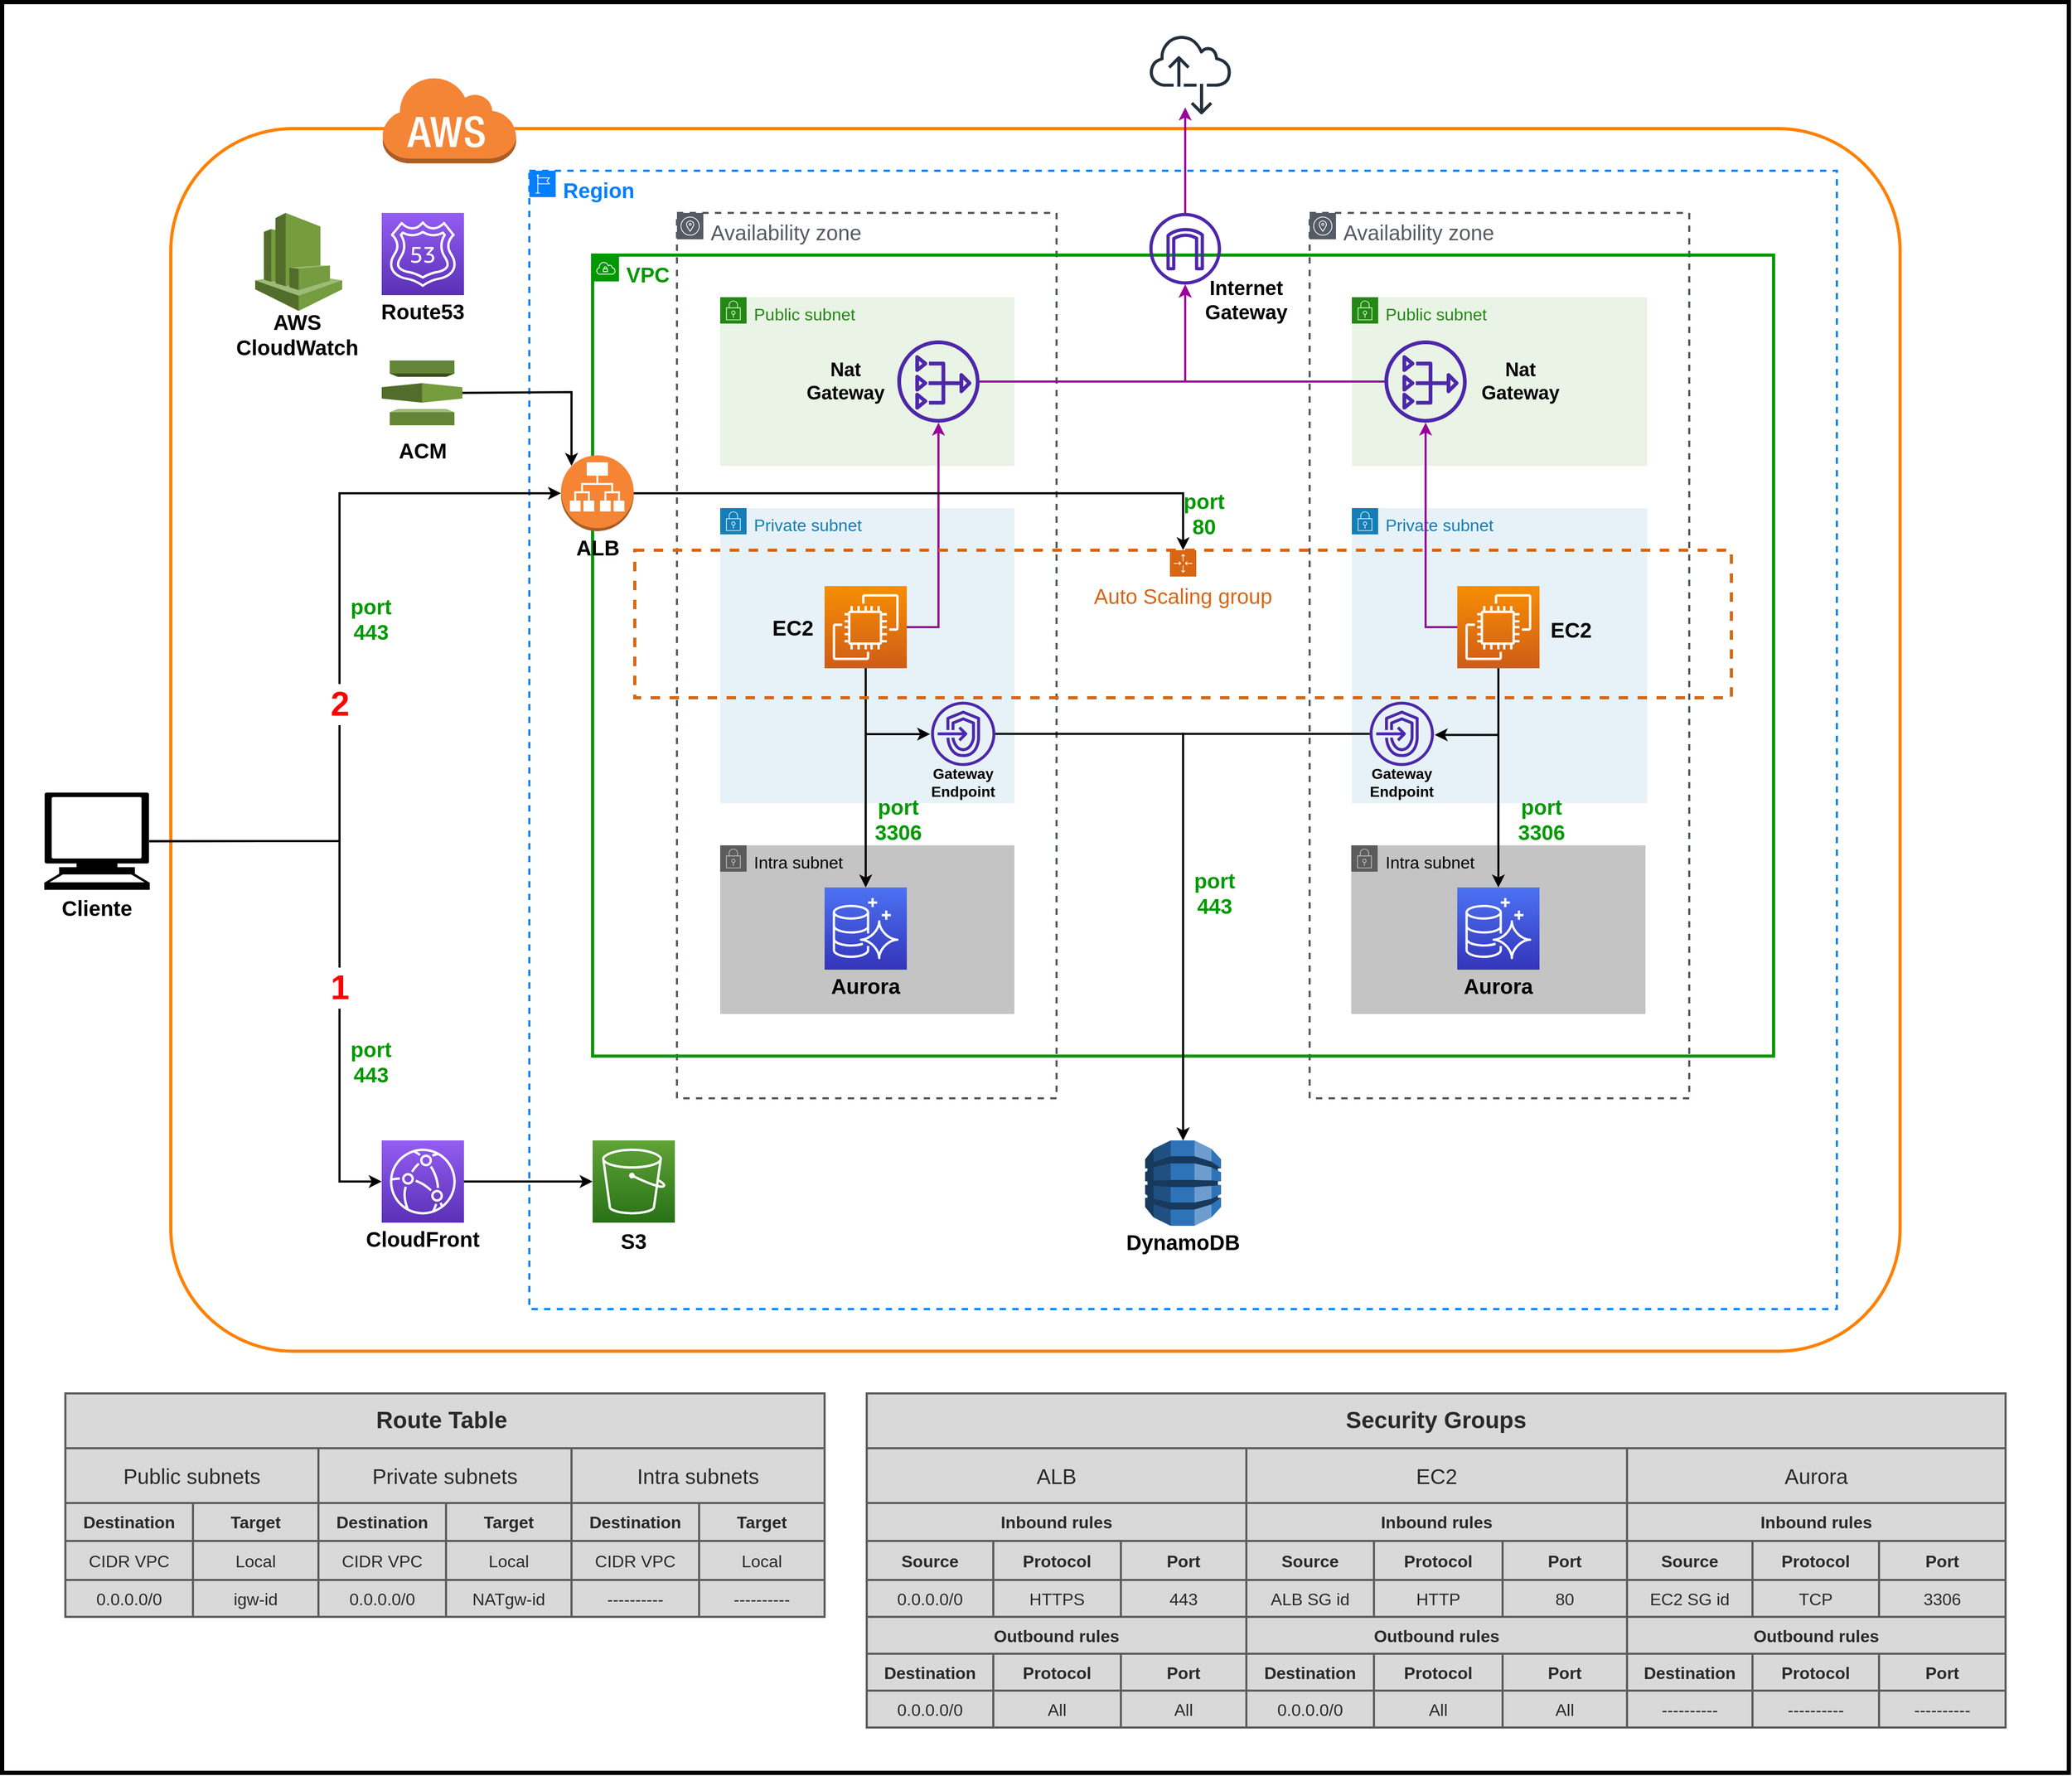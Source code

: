 <mxfile version="20.8.15" type="device"><diagram id="1TRQt73Aoejp2_Bpz9tt" name="Página-1"><mxGraphModel dx="3190" dy="1632" grid="1" gridSize="10" guides="0" tooltips="1" connect="1" arrows="1" fold="1" page="0" pageScale="1" pageWidth="1169" pageHeight="827" math="0" shadow="0"><root><mxCell id="0"/><mxCell id="1" parent="0"/><mxCell id="xjzilwcRx0tu9_Rfqp2m-139" value="&lt;font style=&quot;font-size: 16px;&quot;&gt;Private subnet&lt;/font&gt;" style="points=[[0,0],[0.25,0],[0.5,0],[0.75,0],[1,0],[1,0.25],[1,0.5],[1,0.75],[1,1],[0.75,1],[0.5,1],[0.25,1],[0,1],[0,0.75],[0,0.5],[0,0.25]];outlineConnect=0;gradientColor=none;html=1;whiteSpace=wrap;fontSize=12;fontStyle=0;container=1;pointerEvents=0;collapsible=0;recursiveResize=0;shape=mxgraph.aws4.group;grIcon=mxgraph.aws4.group_security_group;grStroke=0;strokeColor=#147EBA;fillColor=#E6F2F8;verticalAlign=top;align=left;spacingLeft=30;fontColor=#147EBA;dashed=0;" parent="1" vertex="1"><mxGeometry x="880" y="480" width="280" height="280" as="geometry"/></mxCell><mxCell id="xjzilwcRx0tu9_Rfqp2m-127" value="&lt;font style=&quot;font-size: 16px;&quot;&gt;Public subnet&lt;/font&gt;" style="points=[[0,0],[0.25,0],[0.5,0],[0.75,0],[1,0],[1,0.25],[1,0.5],[1,0.75],[1,1],[0.75,1],[0.5,1],[0.25,1],[0,1],[0,0.75],[0,0.5],[0,0.25]];outlineConnect=0;gradientColor=none;html=1;whiteSpace=wrap;fontSize=12;fontStyle=0;container=1;pointerEvents=0;collapsible=0;recursiveResize=0;shape=mxgraph.aws4.group;grIcon=mxgraph.aws4.group_security_group;grStroke=0;strokeColor=#248814;fillColor=#E9F3E6;verticalAlign=top;align=left;spacingLeft=30;fontColor=#248814;dashed=0;" parent="1" vertex="1"><mxGeometry x="880" y="280" width="280" height="160" as="geometry"/></mxCell><mxCell id="xjzilwcRx0tu9_Rfqp2m-30" value="&lt;font style=&quot;font-size: 20px;&quot;&gt;Availability zone&lt;/font&gt;" style="sketch=0;outlineConnect=0;gradientColor=none;html=1;whiteSpace=wrap;fontSize=12;fontStyle=0;shape=mxgraph.aws4.group;grIcon=mxgraph.aws4.group_availability_zone;strokeColor=#545B64;fillColor=none;verticalAlign=top;align=left;spacingLeft=30;fontColor=#545B64;dashed=1;strokeWidth=2;" parent="1" vertex="1"><mxGeometry x="840" y="200" width="360" height="840" as="geometry"/></mxCell><mxCell id="xjzilwcRx0tu9_Rfqp2m-121" value="&lt;font style=&quot;font-size: 16px;&quot;&gt;Public subnet&lt;/font&gt;" style="points=[[0,0],[0.25,0],[0.5,0],[0.75,0],[1,0],[1,0.25],[1,0.5],[1,0.75],[1,1],[0.75,1],[0.5,1],[0.25,1],[0,1],[0,0.75],[0,0.5],[0,0.25]];outlineConnect=0;gradientColor=none;html=1;whiteSpace=wrap;fontSize=12;fontStyle=0;container=1;pointerEvents=0;collapsible=0;recursiveResize=0;shape=mxgraph.aws4.group;grIcon=mxgraph.aws4.group_security_group;grStroke=0;strokeColor=#248814;fillColor=#E9F3E6;verticalAlign=top;align=left;spacingLeft=30;fontColor=#248814;dashed=0;" parent="1" vertex="1"><mxGeometry x="281" y="280" width="279" height="160" as="geometry"/></mxCell><mxCell id="xjzilwcRx0tu9_Rfqp2m-136" value="&lt;font style=&quot;font-size: 16px;&quot;&gt;Private subnet&lt;/font&gt;" style="points=[[0,0],[0.25,0],[0.5,0],[0.75,0],[1,0],[1,0.25],[1,0.5],[1,0.75],[1,1],[0.75,1],[0.5,1],[0.25,1],[0,1],[0,0.75],[0,0.5],[0,0.25]];outlineConnect=0;gradientColor=none;html=1;whiteSpace=wrap;fontSize=12;fontStyle=0;container=1;pointerEvents=0;collapsible=0;recursiveResize=0;shape=mxgraph.aws4.group;grIcon=mxgraph.aws4.group_security_group;grStroke=0;strokeColor=#147EBA;fillColor=#E6F2F8;verticalAlign=top;align=left;spacingLeft=30;fontColor=#147EBA;dashed=0;" parent="1" vertex="1"><mxGeometry x="281" y="480" width="279" height="280" as="geometry"/></mxCell><mxCell id="xjzilwcRx0tu9_Rfqp2m-28" value="&lt;font style=&quot;font-size: 20px;&quot;&gt;Availability zone&lt;/font&gt;" style="sketch=0;outlineConnect=0;gradientColor=none;html=1;whiteSpace=wrap;fontSize=12;fontStyle=0;shape=mxgraph.aws4.group;grIcon=mxgraph.aws4.group_availability_zone;strokeColor=#545B64;fillColor=none;verticalAlign=top;align=left;spacingLeft=30;fontColor=#545B64;dashed=1;strokeWidth=2;" parent="1" vertex="1"><mxGeometry x="240" y="200" width="360" height="840" as="geometry"/></mxCell><mxCell id="xjzilwcRx0tu9_Rfqp2m-9" value="&lt;font color=&quot;#009900&quot; style=&quot;font-size: 20px;&quot;&gt;&lt;b&gt;VPC&lt;/b&gt;&lt;/font&gt;" style="sketch=0;outlineConnect=0;html=1;whiteSpace=wrap;fontSize=12;fontStyle=0;shape=mxgraph.aws4.group;grIcon=mxgraph.aws4.group_vpc;verticalAlign=top;align=left;spacingLeft=30;dashed=0;strokeColor=#009900;fillColor=none;strokeWidth=3;" parent="1" vertex="1"><mxGeometry x="160" y="240" width="1120" height="760" as="geometry"/></mxCell><mxCell id="xjzilwcRx0tu9_Rfqp2m-21" value="&lt;font color=&quot;#007fff&quot; style=&quot;font-size: 20px;&quot;&gt;&lt;b&gt;Region&lt;/b&gt;&lt;/font&gt;" style="sketch=0;outlineConnect=0;html=1;whiteSpace=wrap;fontSize=12;fontStyle=0;shape=mxgraph.aws4.group;grIcon=mxgraph.aws4.group_region;verticalAlign=top;align=left;spacingLeft=30;dashed=1;strokeColor=#007FFF;fillColor=none;strokeWidth=2;" parent="1" vertex="1"><mxGeometry x="100" y="160" width="1240" height="1080" as="geometry"/></mxCell><mxCell id="xjzilwcRx0tu9_Rfqp2m-205" value="" style="rounded=0;whiteSpace=wrap;html=1;strokeColor=#000000;fontSize=16;fontColor=#007FFF;fillColor=none;strokeWidth=4;" parent="1" vertex="1"><mxGeometry x="-400" width="1960" height="1680" as="geometry"/></mxCell><mxCell id="g1eEnzYuIpALQFtDiq7O-9" value="" style="group" parent="1" vertex="1" connectable="0"><mxGeometry x="-130" y="30" width="1560" height="1250" as="geometry"/></mxCell><mxCell id="g1eEnzYuIpALQFtDiq7O-39" value="" style="group" parent="g1eEnzYuIpALQFtDiq7O-9" vertex="1" connectable="0"><mxGeometry width="1560" height="1250" as="geometry"/></mxCell><mxCell id="g1eEnzYuIpALQFtDiq7O-63" value="&lt;font style=&quot;font-size: 16px;&quot; color=&quot;#000000&quot;&gt;Intra subnet&lt;/font&gt;" style="points=[[0,0],[0.25,0],[0.5,0],[0.75,0],[1,0],[1,0.25],[1,0.5],[1,0.75],[1,1],[0.75,1],[0.5,1],[0.25,1],[0,1],[0,0.75],[0,0.5],[0,0.25]];outlineConnect=0;gradientColor=none;html=1;whiteSpace=wrap;fontSize=12;fontStyle=0;container=1;pointerEvents=0;collapsible=0;recursiveResize=0;shape=mxgraph.aws4.group;grIcon=mxgraph.aws4.group_security_group;grStroke=0;strokeColor=#5c5c5c;fillColor=#C4C4C4;verticalAlign=top;align=left;spacingLeft=30;fontColor=#147EBA;dashed=0;" parent="g1eEnzYuIpALQFtDiq7O-39" vertex="1"><mxGeometry x="1009.5" y="770" width="279" height="160" as="geometry"/></mxCell><mxCell id="g1eEnzYuIpALQFtDiq7O-40" value="" style="rounded=1;arcSize=10;dashed=0;fillColor=none;gradientColor=none;strokeWidth=3;strokeColor=#FF8000;fontSize=22;fontColor=#FF8000;" parent="g1eEnzYuIpALQFtDiq7O-39" vertex="1"><mxGeometry x="-110" y="90" width="1640" height="1160" as="geometry"/></mxCell><mxCell id="g1eEnzYuIpALQFtDiq7O-41" value="" style="dashed=0;html=1;shape=mxgraph.aws3.cloud;fillColor=#F58536;gradientColor=none;dashed=0;strokeColor=#FF8000;fontSize=22;fontColor=#FF8000;" parent="g1eEnzYuIpALQFtDiq7O-39" vertex="1"><mxGeometry x="89.999" y="40" width="127.347" height="82.866" as="geometry"/></mxCell><mxCell id="g1eEnzYuIpALQFtDiq7O-51" value="" style="group" parent="g1eEnzYuIpALQFtDiq7O-39" vertex="1" connectable="0"><mxGeometry x="450" y="500" width="138" height="102" as="geometry"/></mxCell><mxCell id="g1eEnzYuIpALQFtDiq7O-37" value="" style="group" parent="g1eEnzYuIpALQFtDiq7O-51" vertex="1" connectable="0"><mxGeometry y="24" width="138" height="78" as="geometry"/></mxCell><mxCell id="xjzilwcRx0tu9_Rfqp2m-137" value="" style="sketch=0;points=[[0,0,0],[0.25,0,0],[0.5,0,0],[0.75,0,0],[1,0,0],[0,1,0],[0.25,1,0],[0.5,1,0],[0.75,1,0],[1,1,0],[0,0.25,0],[0,0.5,0],[0,0.75,0],[1,0.25,0],[1,0.5,0],[1,0.75,0]];outlineConnect=0;fontColor=#232F3E;gradientColor=#F78E04;gradientDirection=north;fillColor=#D05C17;strokeColor=#ffffff;dashed=0;verticalLabelPosition=bottom;verticalAlign=top;align=center;html=1;fontSize=12;fontStyle=0;aspect=fixed;shape=mxgraph.aws4.resourceIcon;resIcon=mxgraph.aws4.ec2;" parent="g1eEnzYuIpALQFtDiq7O-37" vertex="1"><mxGeometry x="60" width="78" height="78" as="geometry"/></mxCell><mxCell id="xjzilwcRx0tu9_Rfqp2m-138" value="&lt;font style=&quot;font-size: 20px;&quot;&gt;&lt;b&gt;EC2&lt;/b&gt;&lt;/font&gt;" style="text;html=1;strokeColor=none;fillColor=none;align=center;verticalAlign=middle;whiteSpace=wrap;rounded=0;" parent="g1eEnzYuIpALQFtDiq7O-37" vertex="1"><mxGeometry y="24" width="60" height="30" as="geometry"/></mxCell><mxCell id="xjzilwcRx0tu9_Rfqp2m-126" value="&lt;font size=&quot;1&quot; style=&quot;&quot;&gt;&lt;b style=&quot;font-size: 18px;&quot;&gt;Nat Gateway&lt;/b&gt;&lt;/font&gt;" style="text;html=1;strokeColor=none;fillColor=none;align=center;verticalAlign=middle;whiteSpace=wrap;rounded=0;" parent="g1eEnzYuIpALQFtDiq7O-39" vertex="1"><mxGeometry x="500" y="315" width="60" height="30" as="geometry"/></mxCell><mxCell id="g1eEnzYuIpALQFtDiq7O-76" style="edgeStyle=orthogonalEdgeStyle;rounded=0;orthogonalLoop=1;jettySize=auto;html=1;strokeColor=#990099;strokeWidth=2;fontSize=16;fontColor=#292929;" parent="g1eEnzYuIpALQFtDiq7O-39" source="xjzilwcRx0tu9_Rfqp2m-125" target="xjzilwcRx0tu9_Rfqp2m-65" edge="1"><mxGeometry relative="1" as="geometry"/></mxCell><mxCell id="xjzilwcRx0tu9_Rfqp2m-125" value="" style="sketch=0;outlineConnect=0;fontColor=#232F3E;gradientColor=none;fillColor=#4D27AA;strokeColor=none;dashed=0;verticalLabelPosition=bottom;verticalAlign=top;align=center;html=1;fontSize=12;fontStyle=0;aspect=fixed;pointerEvents=1;shape=mxgraph.aws4.nat_gateway;" parent="g1eEnzYuIpALQFtDiq7O-39" vertex="1"><mxGeometry x="579" y="291" width="78" height="78" as="geometry"/></mxCell><mxCell id="g1eEnzYuIpALQFtDiq7O-77" style="edgeStyle=orthogonalEdgeStyle;rounded=0;orthogonalLoop=1;jettySize=auto;html=1;strokeColor=#990099;strokeWidth=2;fontSize=16;fontColor=#292929;" parent="g1eEnzYuIpALQFtDiq7O-39" source="xjzilwcRx0tu9_Rfqp2m-128" target="xjzilwcRx0tu9_Rfqp2m-65" edge="1"><mxGeometry relative="1" as="geometry"/></mxCell><mxCell id="xjzilwcRx0tu9_Rfqp2m-128" value="" style="sketch=0;outlineConnect=0;fontColor=#232F3E;gradientColor=none;fillColor=#4D27AA;strokeColor=none;dashed=0;verticalLabelPosition=bottom;verticalAlign=top;align=center;html=1;fontSize=12;fontStyle=0;aspect=fixed;pointerEvents=1;shape=mxgraph.aws4.nat_gateway;" parent="g1eEnzYuIpALQFtDiq7O-39" vertex="1"><mxGeometry x="1041" y="291" width="78" height="78" as="geometry"/></mxCell><mxCell id="xjzilwcRx0tu9_Rfqp2m-129" value="&lt;font size=&quot;1&quot; style=&quot;&quot;&gt;&lt;b style=&quot;font-size: 18px;&quot;&gt;Nat Gateway&lt;/b&gt;&lt;/font&gt;" style="text;html=1;strokeColor=none;fillColor=none;align=center;verticalAlign=middle;whiteSpace=wrap;rounded=0;" parent="g1eEnzYuIpALQFtDiq7O-39" vertex="1"><mxGeometry x="1140" y="315" width="60" height="30" as="geometry"/></mxCell><mxCell id="xjzilwcRx0tu9_Rfqp2m-65" value="" style="sketch=0;outlineConnect=0;fontColor=#232F3E;gradientColor=none;fillColor=#4D27AA;strokeColor=none;dashed=0;verticalLabelPosition=bottom;verticalAlign=top;align=center;html=1;fontSize=12;fontStyle=0;aspect=fixed;pointerEvents=1;shape=mxgraph.aws4.internet_gateway;" parent="g1eEnzYuIpALQFtDiq7O-39" vertex="1"><mxGeometry x="818" y="170" width="68" height="68" as="geometry"/></mxCell><mxCell id="xjzilwcRx0tu9_Rfqp2m-115" value="&lt;font size=&quot;1&quot; style=&quot;&quot;&gt;&lt;b style=&quot;font-size: 19px;&quot;&gt;Internet Gateway&lt;/b&gt;&lt;/font&gt;" style="text;html=1;strokeColor=none;fillColor=none;align=center;verticalAlign=middle;whiteSpace=wrap;rounded=0;" parent="g1eEnzYuIpALQFtDiq7O-39" vertex="1"><mxGeometry x="880" y="238" width="60" height="30" as="geometry"/></mxCell><mxCell id="xjzilwcRx0tu9_Rfqp2m-152" value="" style="sketch=0;points=[[0,0,0],[0.25,0,0],[0.5,0,0],[0.75,0,0],[1,0,0],[0,1,0],[0.25,1,0],[0.5,1,0],[0.75,1,0],[1,1,0],[0,0.25,0],[0,0.5,0],[0,0.75,0],[1,0.25,0],[1,0.5,0],[1,0.75,0]];outlineConnect=0;fontColor=#232F3E;gradientColor=#4D72F3;gradientDirection=north;fillColor=#3334B9;strokeColor=#ffffff;dashed=0;verticalLabelPosition=bottom;verticalAlign=top;align=center;html=1;fontSize=12;fontStyle=0;aspect=fixed;shape=mxgraph.aws4.resourceIcon;resIcon=mxgraph.aws4.aurora;" parent="g1eEnzYuIpALQFtDiq7O-39" vertex="1"><mxGeometry x="1110" y="810" width="78" height="78" as="geometry"/></mxCell><mxCell id="xjzilwcRx0tu9_Rfqp2m-141" value="&lt;font style=&quot;font-size: 20px;&quot;&gt;&lt;b&gt;EC2&lt;/b&gt;&lt;/font&gt;" style="text;html=1;strokeColor=none;fillColor=none;align=center;verticalAlign=middle;whiteSpace=wrap;rounded=0;" parent="g1eEnzYuIpALQFtDiq7O-39" vertex="1"><mxGeometry x="1188" y="550" width="60" height="30" as="geometry"/></mxCell><mxCell id="g1eEnzYuIpALQFtDiq7O-62" value="&lt;font size=&quot;1&quot; style=&quot;&quot;&gt;&lt;b style=&quot;font-size: 14px;&quot;&gt;Gateway Endpoint&lt;/b&gt;&lt;/font&gt;" style="text;html=1;strokeColor=none;fillColor=none;align=center;verticalAlign=middle;whiteSpace=wrap;rounded=0;" parent="g1eEnzYuIpALQFtDiq7O-39" vertex="1"><mxGeometry x="1033.958" y="697.336" width="46.923" height="24.444" as="geometry"/></mxCell><mxCell id="g1eEnzYuIpALQFtDiq7O-10" value="" style="group" parent="g1eEnzYuIpALQFtDiq7O-39" vertex="1" connectable="0"><mxGeometry x="90" y="1050" width="78" height="108" as="geometry"/></mxCell><mxCell id="xjzilwcRx0tu9_Rfqp2m-5" value="" style="sketch=0;points=[[0,0,0],[0.25,0,0],[0.5,0,0],[0.75,0,0],[1,0,0],[0,1,0],[0.25,1,0],[0.5,1,0],[0.75,1,0],[1,1,0],[0,0.25,0],[0,0.5,0],[0,0.75,0],[1,0.25,0],[1,0.5,0],[1,0.75,0]];outlineConnect=0;fontColor=#232F3E;gradientColor=#945DF2;gradientDirection=north;fillColor=#5A30B5;strokeColor=#ffffff;dashed=0;verticalLabelPosition=bottom;verticalAlign=top;align=center;html=1;fontSize=12;fontStyle=0;aspect=fixed;shape=mxgraph.aws4.resourceIcon;resIcon=mxgraph.aws4.cloudfront;" parent="g1eEnzYuIpALQFtDiq7O-10" vertex="1"><mxGeometry width="78" height="78" as="geometry"/></mxCell><mxCell id="xjzilwcRx0tu9_Rfqp2m-101" value="&lt;font style=&quot;font-size: 20px;&quot;&gt;&lt;b&gt;CloudFront&lt;/b&gt;&lt;/font&gt;" style="text;html=1;strokeColor=none;fillColor=none;align=center;verticalAlign=middle;whiteSpace=wrap;rounded=0;" parent="g1eEnzYuIpALQFtDiq7O-10" vertex="1"><mxGeometry x="9" y="78" width="60" height="30" as="geometry"/></mxCell><mxCell id="xjzilwcRx0tu9_Rfqp2m-208" value="" style="group" parent="g1eEnzYuIpALQFtDiq7O-39" vertex="1" connectable="0"><mxGeometry x="814" y="1050" width="72" height="111" as="geometry"/></mxCell><mxCell id="xjzilwcRx0tu9_Rfqp2m-176" value="" style="outlineConnect=0;dashed=0;verticalLabelPosition=bottom;verticalAlign=top;align=center;html=1;shape=mxgraph.aws3.dynamo_db;fillColor=#2E73B8;gradientColor=none;strokeColor=#009900;fontSize=16;fontColor=#007FFF;" parent="xjzilwcRx0tu9_Rfqp2m-208" vertex="1"><mxGeometry width="72" height="81" as="geometry"/></mxCell><mxCell id="xjzilwcRx0tu9_Rfqp2m-192" value="&lt;font style=&quot;font-size: 20px;&quot;&gt;&lt;b&gt;DynamoDB&lt;/b&gt;&lt;/font&gt;" style="text;html=1;strokeColor=none;fillColor=none;align=center;verticalAlign=middle;whiteSpace=wrap;rounded=0;" parent="xjzilwcRx0tu9_Rfqp2m-208" vertex="1"><mxGeometry x="6" y="81" width="60" height="30" as="geometry"/></mxCell><mxCell id="g1eEnzYuIpALQFtDiq7O-79" style="edgeStyle=orthogonalEdgeStyle;rounded=0;orthogonalLoop=1;jettySize=auto;html=1;entryX=0.5;entryY=0;entryDx=0;entryDy=0;entryPerimeter=0;strokeColor=#000000;strokeWidth=2;fontSize=19;fontColor=#292929;" parent="g1eEnzYuIpALQFtDiq7O-39" source="g1eEnzYuIpALQFtDiq7O-56" target="xjzilwcRx0tu9_Rfqp2m-176" edge="1"><mxGeometry relative="1" as="geometry"/></mxCell><mxCell id="g1eEnzYuIpALQFtDiq7O-30" value="&lt;font style=&quot;font-size: 16px;&quot; color=&quot;#000000&quot;&gt;Intra subnet&lt;/font&gt;" style="points=[[0,0],[0.25,0],[0.5,0],[0.75,0],[1,0],[1,0.25],[1,0.5],[1,0.75],[1,1],[0.75,1],[0.5,1],[0.25,1],[0,1],[0,0.75],[0,0.5],[0,0.25]];outlineConnect=0;gradientColor=none;html=1;whiteSpace=wrap;fontSize=12;fontStyle=0;container=1;pointerEvents=0;collapsible=0;recursiveResize=0;shape=mxgraph.aws4.group;grIcon=mxgraph.aws4.group_security_group;grStroke=0;strokeColor=#5c5c5c;fillColor=#C4C4C4;verticalAlign=top;align=left;spacingLeft=30;fontColor=#147EBA;dashed=0;" parent="g1eEnzYuIpALQFtDiq7O-39" vertex="1"><mxGeometry x="411" y="770" width="279" height="160" as="geometry"/></mxCell><mxCell id="xjzilwcRx0tu9_Rfqp2m-209" value="" style="group" parent="g1eEnzYuIpALQFtDiq7O-39" vertex="1" connectable="0"><mxGeometry x="510" y="810" width="78" height="108" as="geometry"/></mxCell><mxCell id="xjzilwcRx0tu9_Rfqp2m-147" value="" style="sketch=0;points=[[0,0,0],[0.25,0,0],[0.5,0,0],[0.75,0,0],[1,0,0],[0,1,0],[0.25,1,0],[0.5,1,0],[0.75,1,0],[1,1,0],[0,0.25,0],[0,0.5,0],[0,0.75,0],[1,0.25,0],[1,0.5,0],[1,0.75,0]];outlineConnect=0;fontColor=#232F3E;gradientColor=#4D72F3;gradientDirection=north;fillColor=#3334B9;strokeColor=#ffffff;dashed=0;verticalLabelPosition=bottom;verticalAlign=top;align=center;html=1;fontSize=12;fontStyle=0;aspect=fixed;shape=mxgraph.aws4.resourceIcon;resIcon=mxgraph.aws4.aurora;" parent="xjzilwcRx0tu9_Rfqp2m-209" vertex="1"><mxGeometry width="78" height="78" as="geometry"/></mxCell><mxCell id="xjzilwcRx0tu9_Rfqp2m-148" value="&lt;font style=&quot;font-size: 20px;&quot;&gt;&lt;b&gt;Aurora&lt;/b&gt;&lt;/font&gt;" style="text;html=1;strokeColor=none;fillColor=none;align=center;verticalAlign=middle;whiteSpace=wrap;rounded=0;" parent="xjzilwcRx0tu9_Rfqp2m-209" vertex="1"><mxGeometry x="9" y="78" width="60" height="30" as="geometry"/></mxCell><mxCell id="g1eEnzYuIpALQFtDiq7O-55" value="" style="group" parent="g1eEnzYuIpALQFtDiq7O-39" vertex="1" connectable="0"><mxGeometry x="611" y="633.78" width="61" height="88" as="geometry"/></mxCell><mxCell id="g1eEnzYuIpALQFtDiq7O-56" value="" style="sketch=0;outlineConnect=0;fontColor=#232F3E;gradientColor=none;fillColor=#4D27AA;strokeColor=none;dashed=0;verticalLabelPosition=bottom;verticalAlign=top;align=center;html=1;fontSize=12;fontStyle=0;aspect=fixed;pointerEvents=1;shape=mxgraph.aws4.endpoints;" parent="g1eEnzYuIpALQFtDiq7O-55" vertex="1"><mxGeometry width="61" height="61" as="geometry"/></mxCell><mxCell id="g1eEnzYuIpALQFtDiq7O-54" value="&lt;font size=&quot;1&quot; style=&quot;&quot;&gt;&lt;b style=&quot;font-size: 14px;&quot;&gt;Gateway Endpoint&lt;/b&gt;&lt;/font&gt;" style="text;html=1;strokeColor=none;fillColor=none;align=center;verticalAlign=middle;whiteSpace=wrap;rounded=0;" parent="g1eEnzYuIpALQFtDiq7O-55" vertex="1"><mxGeometry x="7.038" y="63.556" width="46.923" height="24.444" as="geometry"/></mxCell><mxCell id="g1eEnzYuIpALQFtDiq7O-70" style="edgeStyle=orthogonalEdgeStyle;rounded=0;orthogonalLoop=1;jettySize=auto;html=1;exitX=0.5;exitY=1;exitDx=0;exitDy=0;exitPerimeter=0;entryX=0.5;entryY=0;entryDx=0;entryDy=0;entryPerimeter=0;strokeWidth=2;fontSize=16;fontColor=#292929;" parent="g1eEnzYuIpALQFtDiq7O-39" source="xjzilwcRx0tu9_Rfqp2m-137" target="xjzilwcRx0tu9_Rfqp2m-147" edge="1"><mxGeometry relative="1" as="geometry"/></mxCell><mxCell id="g1eEnzYuIpALQFtDiq7O-73" style="edgeStyle=orthogonalEdgeStyle;rounded=0;orthogonalLoop=1;jettySize=auto;html=1;exitX=1;exitY=0.5;exitDx=0;exitDy=0;exitPerimeter=0;strokeWidth=2;fontSize=16;fontColor=#292929;strokeColor=#990099;" parent="g1eEnzYuIpALQFtDiq7O-39" source="xjzilwcRx0tu9_Rfqp2m-137" target="xjzilwcRx0tu9_Rfqp2m-125" edge="1"><mxGeometry relative="1" as="geometry"><Array as="points"><mxPoint x="618" y="563"/></Array></mxGeometry></mxCell><mxCell id="g1eEnzYuIpALQFtDiq7O-195" style="edgeStyle=orthogonalEdgeStyle;rounded=0;orthogonalLoop=1;jettySize=auto;html=1;exitX=0.5;exitY=1;exitDx=0;exitDy=0;exitPerimeter=0;entryX=-0.015;entryY=0.503;entryDx=0;entryDy=0;entryPerimeter=0;strokeColor=#000000;strokeWidth=2;fontSize=20;fontColor=#292929;" parent="g1eEnzYuIpALQFtDiq7O-39" source="xjzilwcRx0tu9_Rfqp2m-137" target="g1eEnzYuIpALQFtDiq7O-56" edge="1"><mxGeometry relative="1" as="geometry"/></mxCell><mxCell id="g1eEnzYuIpALQFtDiq7O-64" value="&lt;font style=&quot;font-size: 20px;&quot;&gt;&lt;b&gt;Aurora&lt;/b&gt;&lt;/font&gt;" style="text;html=1;strokeColor=none;fillColor=none;align=center;verticalAlign=middle;whiteSpace=wrap;rounded=0;" parent="g1eEnzYuIpALQFtDiq7O-39" vertex="1"><mxGeometry x="1119" y="888" width="60" height="30" as="geometry"/></mxCell><mxCell id="g1eEnzYuIpALQFtDiq7O-81" style="edgeStyle=orthogonalEdgeStyle;rounded=0;orthogonalLoop=1;jettySize=auto;html=1;strokeColor=#000000;strokeWidth=2;fontSize=19;fontColor=#292929;" parent="g1eEnzYuIpALQFtDiq7O-39" source="g1eEnzYuIpALQFtDiq7O-61" target="xjzilwcRx0tu9_Rfqp2m-176" edge="1"><mxGeometry relative="1" as="geometry"/></mxCell><mxCell id="g1eEnzYuIpALQFtDiq7O-60" value="" style="group" parent="g1eEnzYuIpALQFtDiq7O-39" vertex="1" connectable="0"><mxGeometry x="1026.92" y="633.78" width="61" height="88" as="geometry"/></mxCell><mxCell id="g1eEnzYuIpALQFtDiq7O-61" value="" style="sketch=0;outlineConnect=0;fontColor=#232F3E;gradientColor=none;fillColor=#4D27AA;strokeColor=none;dashed=0;verticalLabelPosition=bottom;verticalAlign=top;align=center;html=1;fontSize=12;fontStyle=0;aspect=fixed;pointerEvents=1;shape=mxgraph.aws4.endpoints;" parent="g1eEnzYuIpALQFtDiq7O-60" vertex="1"><mxGeometry width="61" height="61" as="geometry"/></mxCell><mxCell id="hd8yyLAZS9n-j7U7e_U4-1" value="&lt;font size=&quot;1&quot; color=&quot;#009900&quot; style=&quot;&quot;&gt;&lt;b style=&quot;font-size: 20px;&quot;&gt;port 443&lt;/b&gt;&lt;/font&gt;" style="text;html=1;strokeColor=none;fillColor=none;align=center;verticalAlign=middle;whiteSpace=wrap;rounded=0;" vertex="1" parent="g1eEnzYuIpALQFtDiq7O-39"><mxGeometry x="50" y="960" width="60" height="30" as="geometry"/></mxCell><mxCell id="hd8yyLAZS9n-j7U7e_U4-3" value="&lt;font size=&quot;1&quot; color=&quot;#009900&quot; style=&quot;&quot;&gt;&lt;b style=&quot;font-size: 20px;&quot;&gt;port 443&lt;/b&gt;&lt;/font&gt;" style="text;html=1;strokeColor=none;fillColor=none;align=center;verticalAlign=middle;whiteSpace=wrap;rounded=0;" vertex="1" parent="g1eEnzYuIpALQFtDiq7O-39"><mxGeometry x="50" y="540" width="60" height="30" as="geometry"/></mxCell><mxCell id="hd8yyLAZS9n-j7U7e_U4-4" value="&lt;font size=&quot;1&quot; color=&quot;#009900&quot; style=&quot;&quot;&gt;&lt;b style=&quot;font-size: 20px;&quot;&gt;port 443&lt;/b&gt;&lt;/font&gt;" style="text;html=1;strokeColor=none;fillColor=none;align=center;verticalAlign=middle;whiteSpace=wrap;rounded=0;" vertex="1" parent="g1eEnzYuIpALQFtDiq7O-39"><mxGeometry x="850" y="800" width="60" height="30" as="geometry"/></mxCell><mxCell id="hd8yyLAZS9n-j7U7e_U4-5" value="&lt;font size=&quot;1&quot; color=&quot;#009900&quot; style=&quot;&quot;&gt;&lt;b style=&quot;font-size: 20px;&quot;&gt;port 3306&lt;/b&gt;&lt;/font&gt;" style="text;html=1;strokeColor=none;fillColor=none;align=center;verticalAlign=middle;whiteSpace=wrap;rounded=0;" vertex="1" parent="g1eEnzYuIpALQFtDiq7O-39"><mxGeometry x="550" y="730" width="60" height="30" as="geometry"/></mxCell><mxCell id="hd8yyLAZS9n-j7U7e_U4-6" value="&lt;font size=&quot;1&quot; color=&quot;#009900&quot; style=&quot;&quot;&gt;&lt;b style=&quot;font-size: 20px;&quot;&gt;port 80&lt;/b&gt;&lt;/font&gt;" style="text;html=1;strokeColor=none;fillColor=none;align=center;verticalAlign=middle;whiteSpace=wrap;rounded=0;" vertex="1" parent="g1eEnzYuIpALQFtDiq7O-39"><mxGeometry x="840" y="440" width="60" height="30" as="geometry"/></mxCell><mxCell id="hd8yyLAZS9n-j7U7e_U4-7" value="&lt;font size=&quot;1&quot; color=&quot;#009900&quot; style=&quot;&quot;&gt;&lt;b style=&quot;font-size: 20px;&quot;&gt;port 3306&lt;/b&gt;&lt;/font&gt;" style="text;html=1;strokeColor=none;fillColor=none;align=center;verticalAlign=middle;whiteSpace=wrap;rounded=0;" vertex="1" parent="g1eEnzYuIpALQFtDiq7O-39"><mxGeometry x="1160" y="730" width="60" height="30" as="geometry"/></mxCell><mxCell id="g1eEnzYuIpALQFtDiq7O-8" value="" style="group" parent="g1eEnzYuIpALQFtDiq7O-39" vertex="1" connectable="0"><mxGeometry x="90" y="170" width="78" height="108" as="geometry"/></mxCell><mxCell id="xjzilwcRx0tu9_Rfqp2m-102" value="&lt;font style=&quot;font-size: 20px;&quot;&gt;&lt;b&gt;Route53&lt;/b&gt;&lt;/font&gt;" style="text;html=1;strokeColor=none;fillColor=none;align=center;verticalAlign=middle;whiteSpace=wrap;rounded=0;" parent="g1eEnzYuIpALQFtDiq7O-8" vertex="1"><mxGeometry x="9" y="78" width="60" height="30" as="geometry"/></mxCell><mxCell id="xjzilwcRx0tu9_Rfqp2m-6" value="" style="sketch=0;points=[[0,0,0],[0.25,0,0],[0.5,0,0],[0.75,0,0],[1,0,0],[0,1,0],[0.25,1,0],[0.5,1,0],[0.75,1,0],[1,1,0],[0,0.25,0],[0,0.5,0],[0,0.75,0],[1,0.25,0],[1,0.5,0],[1,0.75,0]];outlineConnect=0;fontColor=#232F3E;gradientColor=#945DF2;gradientDirection=north;fillColor=#5A30B5;strokeColor=#ffffff;dashed=0;verticalLabelPosition=bottom;verticalAlign=top;align=center;html=1;fontSize=12;fontStyle=0;aspect=fixed;shape=mxgraph.aws4.resourceIcon;resIcon=mxgraph.aws4.route_53;" parent="g1eEnzYuIpALQFtDiq7O-8" vertex="1"><mxGeometry width="78" height="78" as="geometry"/></mxCell><mxCell id="hd8yyLAZS9n-j7U7e_U4-10" value="" style="group" vertex="1" connectable="0" parent="g1eEnzYuIpALQFtDiq7O-39"><mxGeometry x="90" y="310" width="76.5" height="100" as="geometry"/></mxCell><mxCell id="hd8yyLAZS9n-j7U7e_U4-8" value="" style="outlineConnect=0;dashed=0;verticalLabelPosition=bottom;verticalAlign=top;align=center;html=1;shape=mxgraph.aws3.certificate_manager;fillColor=#759C3E;gradientColor=none;fontSize=20;fontColor=#009900;" vertex="1" parent="hd8yyLAZS9n-j7U7e_U4-10"><mxGeometry width="76.5" height="61.5" as="geometry"/></mxCell><mxCell id="hd8yyLAZS9n-j7U7e_U4-9" value="&lt;font style=&quot;font-size: 20px;&quot;&gt;&lt;b&gt;ACM&lt;/b&gt;&lt;/font&gt;" style="text;html=1;strokeColor=none;fillColor=none;align=center;verticalAlign=middle;whiteSpace=wrap;rounded=0;" vertex="1" parent="hd8yyLAZS9n-j7U7e_U4-10"><mxGeometry x="9" y="70" width="60" height="30" as="geometry"/></mxCell><mxCell id="hd8yyLAZS9n-j7U7e_U4-11" value="" style="outlineConnect=0;dashed=0;verticalLabelPosition=bottom;verticalAlign=top;align=center;html=1;shape=mxgraph.aws3.cloudwatch;fillColor=#759C3E;gradientColor=none;fontSize=20;fontColor=#009900;" vertex="1" parent="g1eEnzYuIpALQFtDiq7O-39"><mxGeometry x="-30" y="170" width="82.5" height="93" as="geometry"/></mxCell><mxCell id="hd8yyLAZS9n-j7U7e_U4-12" value="&lt;font style=&quot;font-size: 20px;&quot;&gt;&lt;b&gt;AWS CloudWatch&lt;br&gt;&lt;/b&gt;&lt;/font&gt;" style="text;html=1;strokeColor=none;fillColor=none;align=center;verticalAlign=middle;whiteSpace=wrap;rounded=0;" vertex="1" parent="g1eEnzYuIpALQFtDiq7O-39"><mxGeometry x="-20" y="270" width="60" height="30" as="geometry"/></mxCell><mxCell id="g1eEnzYuIpALQFtDiq7O-5" value="" style="dashed=0;html=1;shape=mxgraph.aws3.cloud;fillColor=#F58536;gradientColor=none;dashed=0;strokeColor=#FF8000;fontSize=22;fontColor=#FF8000;" parent="g1eEnzYuIpALQFtDiq7O-9" vertex="1"><mxGeometry x="89.999" y="40" width="127.347" height="82.866" as="geometry"/></mxCell><mxCell id="xjzilwcRx0tu9_Rfqp2m-140" value="" style="sketch=0;points=[[0,0,0],[0.25,0,0],[0.5,0,0],[0.75,0,0],[1,0,0],[0,1,0],[0.25,1,0],[0.5,1,0],[0.75,1,0],[1,1,0],[0,0.25,0],[0,0.5,0],[0,0.75,0],[1,0.25,0],[1,0.5,0],[1,0.75,0]];outlineConnect=0;fontColor=#232F3E;gradientColor=#F78E04;gradientDirection=north;fillColor=#D05C17;strokeColor=#ffffff;dashed=0;verticalLabelPosition=bottom;verticalAlign=top;align=center;html=1;fontSize=12;fontStyle=0;aspect=fixed;shape=mxgraph.aws4.resourceIcon;resIcon=mxgraph.aws4.ec2;" parent="g1eEnzYuIpALQFtDiq7O-9" vertex="1"><mxGeometry x="1110" y="524" width="78" height="78" as="geometry"/></mxCell><mxCell id="g1eEnzYuIpALQFtDiq7O-71" style="edgeStyle=orthogonalEdgeStyle;rounded=0;orthogonalLoop=1;jettySize=auto;html=1;exitX=0.5;exitY=1;exitDx=0;exitDy=0;exitPerimeter=0;entryX=0.5;entryY=0;entryDx=0;entryDy=0;entryPerimeter=0;strokeWidth=2;fontSize=16;fontColor=#292929;" parent="g1eEnzYuIpALQFtDiq7O-9" source="xjzilwcRx0tu9_Rfqp2m-140" target="xjzilwcRx0tu9_Rfqp2m-152" edge="1"><mxGeometry relative="1" as="geometry"/></mxCell><mxCell id="g1eEnzYuIpALQFtDiq7O-74" style="edgeStyle=orthogonalEdgeStyle;rounded=0;orthogonalLoop=1;jettySize=auto;html=1;exitX=0;exitY=0.5;exitDx=0;exitDy=0;exitPerimeter=0;strokeColor=#990099;strokeWidth=2;fontSize=16;fontColor=#292929;" parent="g1eEnzYuIpALQFtDiq7O-9" source="xjzilwcRx0tu9_Rfqp2m-140" target="xjzilwcRx0tu9_Rfqp2m-128" edge="1"><mxGeometry relative="1" as="geometry"/></mxCell><mxCell id="g1eEnzYuIpALQFtDiq7O-196" style="edgeStyle=orthogonalEdgeStyle;rounded=0;orthogonalLoop=1;jettySize=auto;html=1;exitX=0.5;exitY=1;exitDx=0;exitDy=0;exitPerimeter=0;entryX=1.012;entryY=0.515;entryDx=0;entryDy=0;entryPerimeter=0;strokeColor=#000000;strokeWidth=2;fontSize=20;fontColor=#292929;" parent="g1eEnzYuIpALQFtDiq7O-9" source="xjzilwcRx0tu9_Rfqp2m-140" target="g1eEnzYuIpALQFtDiq7O-61" edge="1"><mxGeometry relative="1" as="geometry"/></mxCell><mxCell id="xjzilwcRx0tu9_Rfqp2m-12" value="" style="group" parent="1" vertex="1" connectable="0"><mxGeometry x="-370" y="750" width="120" height="150" as="geometry"/></mxCell><mxCell id="xjzilwcRx0tu9_Rfqp2m-2" value="" style="shape=mxgraph.signs.tech.computer;html=1;pointerEvents=1;fillColor=#000000;strokeColor=none;verticalLabelPosition=bottom;verticalAlign=top;align=center;" parent="xjzilwcRx0tu9_Rfqp2m-12" vertex="1"><mxGeometry x="10" width="100.0" height="92.308" as="geometry"/></mxCell><mxCell id="xjzilwcRx0tu9_Rfqp2m-3" value="&lt;font style=&quot;font-size: 20px;&quot;&gt;&lt;b&gt;Cliente&lt;/b&gt;&lt;/font&gt;" style="text;html=1;strokeColor=none;fillColor=none;align=center;verticalAlign=middle;whiteSpace=wrap;rounded=0;" parent="xjzilwcRx0tu9_Rfqp2m-12" vertex="1"><mxGeometry y="79.998" width="120" height="57.692" as="geometry"/></mxCell><mxCell id="xjzilwcRx0tu9_Rfqp2m-222" style="edgeStyle=orthogonalEdgeStyle;rounded=0;orthogonalLoop=1;jettySize=auto;html=1;exitX=1;exitY=0.5;exitDx=0;exitDy=0;exitPerimeter=0;entryX=0.5;entryY=0;entryDx=0;entryDy=0;strokeColor=#000000;fontSize=16;fontColor=#007FFF;strokeWidth=2;" parent="1" source="xjzilwcRx0tu9_Rfqp2m-27" target="xjzilwcRx0tu9_Rfqp2m-206" edge="1"><mxGeometry relative="1" as="geometry"/></mxCell><mxCell id="xjzilwcRx0tu9_Rfqp2m-66" value="" style="sketch=0;outlineConnect=0;fontColor=#232F3E;gradientColor=none;fillColor=#232F3D;strokeColor=none;dashed=0;verticalLabelPosition=bottom;verticalAlign=top;align=center;html=1;fontSize=12;fontStyle=0;aspect=fixed;pointerEvents=1;shape=mxgraph.aws4.internet_alt2;" parent="1" vertex="1"><mxGeometry x="688" y="30" width="78" height="78" as="geometry"/></mxCell><mxCell id="xjzilwcRx0tu9_Rfqp2m-206" value="&lt;font style=&quot;font-size: 20px;&quot;&gt;Auto Scaling group&lt;/font&gt;" style="points=[[0,0],[0.25,0],[0.5,0],[0.75,0],[1,0],[1,0.25],[1,0.5],[1,0.75],[1,1],[0.75,1],[0.5,1],[0.25,1],[0,1],[0,0.75],[0,0.5],[0,0.25]];outlineConnect=0;gradientColor=none;html=1;whiteSpace=wrap;fontSize=12;fontStyle=0;container=1;pointerEvents=0;collapsible=0;recursiveResize=0;shape=mxgraph.aws4.groupCenter;grIcon=mxgraph.aws4.group_auto_scaling_group;grStroke=1;strokeColor=#D86613;fillColor=none;verticalAlign=top;align=center;fontColor=#D86613;dashed=1;spacingTop=25;strokeWidth=3;" parent="1" vertex="1"><mxGeometry x="200" y="520" width="1040" height="140" as="geometry"/></mxCell><mxCell id="xjzilwcRx0tu9_Rfqp2m-207" value="" style="group" parent="1" vertex="1" connectable="0"><mxGeometry x="160" y="1080" width="78" height="109.5" as="geometry"/></mxCell><mxCell id="xjzilwcRx0tu9_Rfqp2m-8" value="" style="sketch=0;points=[[0,0,0],[0.25,0,0],[0.5,0,0],[0.75,0,0],[1,0,0],[0,1,0],[0.25,1,0],[0.5,1,0],[0.75,1,0],[1,1,0],[0,0.25,0],[0,0.5,0],[0,0.75,0],[1,0.25,0],[1,0.5,0],[1,0.75,0]];outlineConnect=0;fontColor=#232F3E;gradientColor=#60A337;gradientDirection=north;fillColor=#277116;strokeColor=#ffffff;dashed=0;verticalLabelPosition=bottom;verticalAlign=top;align=center;html=1;fontSize=12;fontStyle=0;aspect=fixed;shape=mxgraph.aws4.resourceIcon;resIcon=mxgraph.aws4.s3;" parent="xjzilwcRx0tu9_Rfqp2m-207" vertex="1"><mxGeometry width="78" height="78" as="geometry"/></mxCell><mxCell id="xjzilwcRx0tu9_Rfqp2m-99" value="&lt;font style=&quot;font-size: 20px;&quot;&gt;&lt;b&gt;S3&lt;/b&gt;&lt;/font&gt;" style="text;html=1;strokeColor=none;fillColor=none;align=center;verticalAlign=middle;whiteSpace=wrap;rounded=0;" parent="xjzilwcRx0tu9_Rfqp2m-207" vertex="1"><mxGeometry x="9" y="79.5" width="60" height="30" as="geometry"/></mxCell><mxCell id="g1eEnzYuIpALQFtDiq7O-12" style="edgeStyle=orthogonalEdgeStyle;rounded=0;orthogonalLoop=1;jettySize=auto;html=1;exitX=1;exitY=0.5;exitDx=0;exitDy=0;exitPerimeter=0;entryX=0;entryY=0.5;entryDx=0;entryDy=0;entryPerimeter=0;strokeWidth=2;fontSize=20;fontColor=#FF8000;" parent="1" source="xjzilwcRx0tu9_Rfqp2m-5" target="xjzilwcRx0tu9_Rfqp2m-8" edge="1"><mxGeometry relative="1" as="geometry"/></mxCell><mxCell id="g1eEnzYuIpALQFtDiq7O-13" value="" style="endArrow=classic;html=1;rounded=0;strokeWidth=2;fontSize=20;fontColor=#FF8000;exitX=0.995;exitY=0.5;exitDx=0;exitDy=0;exitPerimeter=0;entryX=0;entryY=0.5;entryDx=0;entryDy=0;entryPerimeter=0;" parent="1" source="xjzilwcRx0tu9_Rfqp2m-2" target="xjzilwcRx0tu9_Rfqp2m-5" edge="1"><mxGeometry relative="1" as="geometry"><mxPoint x="-115.33" y="700" as="sourcePoint"/><mxPoint x="-15.33" y="700" as="targetPoint"/><Array as="points"><mxPoint x="-80" y="796"/><mxPoint x="-80" y="1119"/></Array></mxGeometry></mxCell><mxCell id="g1eEnzYuIpALQFtDiq7O-14" value="1" style="edgeLabel;resizable=0;html=1;align=center;verticalAlign=middle;strokeColor=#FF8000;strokeWidth=2;fontSize=32;fontColor=#FF0000;fontStyle=1" parent="g1eEnzYuIpALQFtDiq7O-13" connectable="0" vertex="1"><mxGeometry relative="1" as="geometry"><mxPoint y="47" as="offset"/></mxGeometry></mxCell><mxCell id="g1eEnzYuIpALQFtDiq7O-18" value="" style="group" parent="1" vertex="1" connectable="0"><mxGeometry x="130" y="430" width="69" height="102" as="geometry"/></mxCell><mxCell id="xjzilwcRx0tu9_Rfqp2m-27" value="" style="outlineConnect=0;dashed=0;verticalLabelPosition=bottom;verticalAlign=top;align=center;html=1;shape=mxgraph.aws3.application_load_balancer;fillColor=#F58534;gradientColor=none;" parent="g1eEnzYuIpALQFtDiq7O-18" vertex="1"><mxGeometry width="69" height="72" as="geometry"/></mxCell><mxCell id="xjzilwcRx0tu9_Rfqp2m-116" value="&lt;font style=&quot;font-size: 20px;&quot;&gt;&lt;b&gt;ALB&lt;/b&gt;&lt;/font&gt;" style="text;html=1;strokeColor=none;fillColor=none;align=center;verticalAlign=middle;whiteSpace=wrap;rounded=0;" parent="g1eEnzYuIpALQFtDiq7O-18" vertex="1"><mxGeometry x="4.5" y="72" width="60" height="30" as="geometry"/></mxCell><mxCell id="g1eEnzYuIpALQFtDiq7O-19" value="" style="endArrow=classic;html=1;rounded=0;strokeWidth=2;fontSize=20;fontColor=#FF0000;exitX=0.995;exitY=0.5;exitDx=0;exitDy=0;exitPerimeter=0;entryX=0;entryY=0.5;entryDx=0;entryDy=0;entryPerimeter=0;" parent="1" source="xjzilwcRx0tu9_Rfqp2m-2" target="xjzilwcRx0tu9_Rfqp2m-27" edge="1"><mxGeometry relative="1" as="geometry"><mxPoint x="570" y="570" as="sourcePoint"/><mxPoint x="670" y="570" as="targetPoint"/><Array as="points"><mxPoint x="-80" y="796"/><mxPoint x="-80" y="466"/></Array></mxGeometry></mxCell><mxCell id="g1eEnzYuIpALQFtDiq7O-20" value="2" style="edgeLabel;resizable=0;html=1;align=center;verticalAlign=middle;strokeColor=#FF8000;strokeWidth=2;fontSize=32;fontColor=#FF0000;fontStyle=1" parent="g1eEnzYuIpALQFtDiq7O-19" connectable="0" vertex="1"><mxGeometry relative="1" as="geometry"><mxPoint y="50" as="offset"/></mxGeometry></mxCell><mxCell id="g1eEnzYuIpALQFtDiq7O-78" style="edgeStyle=orthogonalEdgeStyle;rounded=0;orthogonalLoop=1;jettySize=auto;html=1;strokeColor=#990099;strokeWidth=2;fontSize=19;fontColor=#292929;" parent="1" source="xjzilwcRx0tu9_Rfqp2m-65" edge="1"><mxGeometry relative="1" as="geometry"><mxPoint x="722" y="100" as="targetPoint"/></mxGeometry></mxCell><mxCell id="hd8yyLAZS9n-j7U7e_U4-14" value="" style="endArrow=classic;html=1;rounded=0;fontSize=20;fontColor=#009900;exitX=1;exitY=0.5;exitDx=0;exitDy=0;exitPerimeter=0;strokeWidth=2;" edge="1" parent="1" source="hd8yyLAZS9n-j7U7e_U4-8"><mxGeometry width="50" height="50" relative="1" as="geometry"><mxPoint x="260" y="610" as="sourcePoint"/><mxPoint x="140" y="440" as="targetPoint"/><Array as="points"><mxPoint x="140" y="370"/></Array></mxGeometry></mxCell><mxCell id="Weo56_1lMLpGrIIywVU2-1" value="" style="shape=table;startSize=0;container=1;collapsible=0;childLayout=tableLayout;fontSize=16;strokeColor=#5c5c5c;strokeWidth=2;fontColor=#292929;fillColor=#D9D9D9;" parent="1" vertex="1"><mxGeometry x="-340" y="1320" width="720" height="212" as="geometry"/></mxCell><mxCell id="hd8yyLAZS9n-j7U7e_U4-35" style="shape=tableRow;horizontal=0;startSize=0;swimlaneHead=0;swimlaneBody=0;strokeColor=inherit;top=0;left=0;bottom=0;right=0;collapsible=0;dropTarget=0;fillColor=none;points=[[0,0.5],[1,0.5]];portConstraint=eastwest;fontSize=16;strokeWidth=2;fontColor=#292929;" vertex="1" parent="Weo56_1lMLpGrIIywVU2-1"><mxGeometry width="720" height="52" as="geometry"/></mxCell><mxCell id="hd8yyLAZS9n-j7U7e_U4-36" value="&lt;font style=&quot;font-size: 22px;&quot;&gt;&lt;b&gt;Route Table&amp;nbsp;&lt;/b&gt;&lt;/font&gt;" style="shape=partialRectangle;html=1;whiteSpace=wrap;connectable=0;strokeColor=inherit;overflow=hidden;fillColor=none;top=0;left=0;bottom=0;right=0;pointerEvents=1;fontSize=16;strokeWidth=2;fontColor=#292929;rowspan=1;colspan=6;" vertex="1" parent="hd8yyLAZS9n-j7U7e_U4-35"><mxGeometry width="720" height="52" as="geometry"><mxRectangle width="121" height="52" as="alternateBounds"/></mxGeometry></mxCell><mxCell id="hd8yyLAZS9n-j7U7e_U4-37" style="shape=partialRectangle;html=1;whiteSpace=wrap;connectable=0;strokeColor=inherit;overflow=hidden;fillColor=none;top=0;left=0;bottom=0;right=0;pointerEvents=1;fontSize=16;strokeWidth=2;fontColor=#292929;" vertex="1" visible="0" parent="hd8yyLAZS9n-j7U7e_U4-35"><mxGeometry x="121" width="119" height="52" as="geometry"><mxRectangle width="119" height="52" as="alternateBounds"/></mxGeometry></mxCell><mxCell id="hd8yyLAZS9n-j7U7e_U4-63" style="shape=partialRectangle;html=1;whiteSpace=wrap;connectable=0;strokeColor=inherit;overflow=hidden;fillColor=none;top=0;left=0;bottom=0;right=0;pointerEvents=1;fontSize=16;strokeWidth=2;fontColor=#292929;" vertex="1" visible="0" parent="hd8yyLAZS9n-j7U7e_U4-35"><mxGeometry x="240" width="121" height="52" as="geometry"><mxRectangle width="121" height="52" as="alternateBounds"/></mxGeometry></mxCell><mxCell id="hd8yyLAZS9n-j7U7e_U4-58" style="shape=partialRectangle;html=1;whiteSpace=wrap;connectable=0;strokeColor=inherit;overflow=hidden;fillColor=none;top=0;left=0;bottom=0;right=0;pointerEvents=1;fontSize=16;strokeWidth=2;fontColor=#292929;" vertex="1" visible="0" parent="hd8yyLAZS9n-j7U7e_U4-35"><mxGeometry x="361" width="119" height="52" as="geometry"><mxRectangle width="119" height="52" as="alternateBounds"/></mxGeometry></mxCell><mxCell id="hd8yyLAZS9n-j7U7e_U4-53" style="shape=partialRectangle;html=1;whiteSpace=wrap;connectable=0;strokeColor=inherit;overflow=hidden;fillColor=none;top=0;left=0;bottom=0;right=0;pointerEvents=1;fontSize=16;strokeWidth=2;fontColor=#292929;" vertex="1" visible="0" parent="hd8yyLAZS9n-j7U7e_U4-35"><mxGeometry x="480" width="121" height="52" as="geometry"><mxRectangle width="121" height="52" as="alternateBounds"/></mxGeometry></mxCell><mxCell id="hd8yyLAZS9n-j7U7e_U4-48" style="shape=partialRectangle;html=1;whiteSpace=wrap;connectable=0;strokeColor=inherit;overflow=hidden;fillColor=none;top=0;left=0;bottom=0;right=0;pointerEvents=1;fontSize=16;strokeWidth=2;fontColor=#292929;" vertex="1" visible="0" parent="hd8yyLAZS9n-j7U7e_U4-35"><mxGeometry x="601" width="119" height="52" as="geometry"><mxRectangle width="119" height="52" as="alternateBounds"/></mxGeometry></mxCell><mxCell id="Weo56_1lMLpGrIIywVU2-2" style="shape=tableRow;horizontal=0;startSize=0;swimlaneHead=0;swimlaneBody=0;strokeColor=inherit;top=0;left=0;bottom=0;right=0;collapsible=0;dropTarget=0;fillColor=none;points=[[0,0.5],[1,0.5]];portConstraint=eastwest;fontSize=16;strokeWidth=2;fontColor=#292929;" parent="Weo56_1lMLpGrIIywVU2-1" vertex="1"><mxGeometry y="52" width="720" height="52" as="geometry"/></mxCell><mxCell id="Weo56_1lMLpGrIIywVU2-3" value="&lt;font style=&quot;font-size: 20px;&quot;&gt;Public subnets&lt;br&gt;&lt;/font&gt;" style="shape=partialRectangle;html=1;whiteSpace=wrap;connectable=0;strokeColor=inherit;overflow=hidden;fillColor=none;top=0;left=0;bottom=0;right=0;pointerEvents=1;fontSize=16;strokeWidth=2;fontColor=#292929;rowspan=1;colspan=2;" parent="Weo56_1lMLpGrIIywVU2-2" vertex="1"><mxGeometry width="240" height="52" as="geometry"><mxRectangle width="121" height="52" as="alternateBounds"/></mxGeometry></mxCell><mxCell id="Weo56_1lMLpGrIIywVU2-4" style="shape=partialRectangle;html=1;whiteSpace=wrap;connectable=0;strokeColor=inherit;overflow=hidden;fillColor=none;top=0;left=0;bottom=0;right=0;pointerEvents=1;fontSize=16;strokeWidth=2;fontColor=#292929;" parent="Weo56_1lMLpGrIIywVU2-2" vertex="1" visible="0"><mxGeometry x="121" width="119" height="52" as="geometry"><mxRectangle width="119" height="52" as="alternateBounds"/></mxGeometry></mxCell><mxCell id="hd8yyLAZS9n-j7U7e_U4-64" value="&lt;font style=&quot;font-size: 20px;&quot;&gt;Private subnets&lt;/font&gt;" style="shape=partialRectangle;html=1;whiteSpace=wrap;connectable=0;strokeColor=inherit;overflow=hidden;fillColor=none;top=0;left=0;bottom=0;right=0;pointerEvents=1;fontSize=16;strokeWidth=2;fontColor=#292929;rowspan=1;colspan=2;" vertex="1" parent="Weo56_1lMLpGrIIywVU2-2"><mxGeometry x="240" width="240" height="52" as="geometry"><mxRectangle width="121" height="52" as="alternateBounds"/></mxGeometry></mxCell><mxCell id="hd8yyLAZS9n-j7U7e_U4-59" style="shape=partialRectangle;html=1;whiteSpace=wrap;connectable=0;strokeColor=inherit;overflow=hidden;fillColor=none;top=0;left=0;bottom=0;right=0;pointerEvents=1;fontSize=16;strokeWidth=2;fontColor=#292929;" vertex="1" visible="0" parent="Weo56_1lMLpGrIIywVU2-2"><mxGeometry x="361" width="119" height="52" as="geometry"><mxRectangle width="119" height="52" as="alternateBounds"/></mxGeometry></mxCell><mxCell id="hd8yyLAZS9n-j7U7e_U4-54" value="&lt;font style=&quot;font-size: 20px;&quot;&gt;Intra subnets&lt;/font&gt;" style="shape=partialRectangle;html=1;whiteSpace=wrap;connectable=0;strokeColor=inherit;overflow=hidden;fillColor=none;top=0;left=0;bottom=0;right=0;pointerEvents=1;fontSize=16;strokeWidth=2;fontColor=#292929;rowspan=1;colspan=2;" vertex="1" parent="Weo56_1lMLpGrIIywVU2-2"><mxGeometry x="480" width="240" height="52" as="geometry"><mxRectangle width="121" height="52" as="alternateBounds"/></mxGeometry></mxCell><mxCell id="hd8yyLAZS9n-j7U7e_U4-49" style="shape=partialRectangle;html=1;whiteSpace=wrap;connectable=0;strokeColor=inherit;overflow=hidden;fillColor=none;top=0;left=0;bottom=0;right=0;pointerEvents=1;fontSize=16;strokeWidth=2;fontColor=#292929;" vertex="1" visible="0" parent="Weo56_1lMLpGrIIywVU2-2"><mxGeometry x="601" width="119" height="52" as="geometry"><mxRectangle width="119" height="52" as="alternateBounds"/></mxGeometry></mxCell><mxCell id="Weo56_1lMLpGrIIywVU2-5" value="" style="shape=tableRow;horizontal=0;startSize=0;swimlaneHead=0;swimlaneBody=0;strokeColor=inherit;top=0;left=0;bottom=0;right=0;collapsible=0;dropTarget=0;fillColor=none;points=[[0,0.5],[1,0.5]];portConstraint=eastwest;fontSize=16;strokeWidth=2;fontColor=#292929;" parent="Weo56_1lMLpGrIIywVU2-1" vertex="1"><mxGeometry y="104" width="720" height="36" as="geometry"/></mxCell><mxCell id="Weo56_1lMLpGrIIywVU2-6" value="&lt;b&gt;Destination&lt;/b&gt;" style="shape=partialRectangle;html=1;whiteSpace=wrap;connectable=0;strokeColor=inherit;overflow=hidden;fillColor=none;top=0;left=0;bottom=0;right=0;pointerEvents=1;fontSize=16;strokeWidth=2;fontColor=#292929;" parent="Weo56_1lMLpGrIIywVU2-5" vertex="1"><mxGeometry width="121" height="36" as="geometry"><mxRectangle width="121" height="36" as="alternateBounds"/></mxGeometry></mxCell><mxCell id="Weo56_1lMLpGrIIywVU2-7" value="&lt;b&gt;Target&lt;/b&gt;" style="shape=partialRectangle;html=1;whiteSpace=wrap;connectable=0;strokeColor=inherit;overflow=hidden;fillColor=none;top=0;left=0;bottom=0;right=0;pointerEvents=1;fontSize=16;strokeWidth=2;fontColor=#292929;" parent="Weo56_1lMLpGrIIywVU2-5" vertex="1"><mxGeometry x="121" width="119" height="36" as="geometry"><mxRectangle width="119" height="36" as="alternateBounds"/></mxGeometry></mxCell><mxCell id="hd8yyLAZS9n-j7U7e_U4-65" value="&lt;b&gt;Destination&lt;/b&gt;" style="shape=partialRectangle;html=1;whiteSpace=wrap;connectable=0;strokeColor=inherit;overflow=hidden;fillColor=none;top=0;left=0;bottom=0;right=0;pointerEvents=1;fontSize=16;strokeWidth=2;fontColor=#292929;" vertex="1" parent="Weo56_1lMLpGrIIywVU2-5"><mxGeometry x="240" width="121" height="36" as="geometry"><mxRectangle width="121" height="36" as="alternateBounds"/></mxGeometry></mxCell><mxCell id="hd8yyLAZS9n-j7U7e_U4-60" value="&lt;b&gt;Target&lt;/b&gt;" style="shape=partialRectangle;html=1;whiteSpace=wrap;connectable=0;strokeColor=inherit;overflow=hidden;fillColor=none;top=0;left=0;bottom=0;right=0;pointerEvents=1;fontSize=16;strokeWidth=2;fontColor=#292929;" vertex="1" parent="Weo56_1lMLpGrIIywVU2-5"><mxGeometry x="361" width="119" height="36" as="geometry"><mxRectangle width="119" height="36" as="alternateBounds"/></mxGeometry></mxCell><mxCell id="hd8yyLAZS9n-j7U7e_U4-55" value="&lt;b&gt;Destination&lt;/b&gt;" style="shape=partialRectangle;html=1;whiteSpace=wrap;connectable=0;strokeColor=inherit;overflow=hidden;fillColor=none;top=0;left=0;bottom=0;right=0;pointerEvents=1;fontSize=16;strokeWidth=2;fontColor=#292929;" vertex="1" parent="Weo56_1lMLpGrIIywVU2-5"><mxGeometry x="480" width="121" height="36" as="geometry"><mxRectangle width="121" height="36" as="alternateBounds"/></mxGeometry></mxCell><mxCell id="hd8yyLAZS9n-j7U7e_U4-50" value="&lt;b&gt;Target&lt;/b&gt;" style="shape=partialRectangle;html=1;whiteSpace=wrap;connectable=0;strokeColor=inherit;overflow=hidden;fillColor=none;top=0;left=0;bottom=0;right=0;pointerEvents=1;fontSize=16;strokeWidth=2;fontColor=#292929;" vertex="1" parent="Weo56_1lMLpGrIIywVU2-5"><mxGeometry x="601" width="119" height="36" as="geometry"><mxRectangle width="119" height="36" as="alternateBounds"/></mxGeometry></mxCell><mxCell id="Weo56_1lMLpGrIIywVU2-8" value="" style="shape=tableRow;horizontal=0;startSize=0;swimlaneHead=0;swimlaneBody=0;strokeColor=inherit;top=0;left=0;bottom=0;right=0;collapsible=0;dropTarget=0;fillColor=none;points=[[0,0.5],[1,0.5]];portConstraint=eastwest;fontSize=16;strokeWidth=2;fontColor=#292929;" parent="Weo56_1lMLpGrIIywVU2-1" vertex="1"><mxGeometry y="140" width="720" height="37" as="geometry"/></mxCell><mxCell id="Weo56_1lMLpGrIIywVU2-9" value="CIDR VPC" style="shape=partialRectangle;html=1;whiteSpace=wrap;connectable=0;strokeColor=inherit;overflow=hidden;fillColor=none;top=0;left=0;bottom=0;right=0;pointerEvents=1;fontSize=16;strokeWidth=2;fontColor=#292929;" parent="Weo56_1lMLpGrIIywVU2-8" vertex="1"><mxGeometry width="121" height="37" as="geometry"><mxRectangle width="121" height="37" as="alternateBounds"/></mxGeometry></mxCell><mxCell id="Weo56_1lMLpGrIIywVU2-10" value="Local" style="shape=partialRectangle;html=1;whiteSpace=wrap;connectable=0;strokeColor=inherit;overflow=hidden;fillColor=none;top=0;left=0;bottom=0;right=0;pointerEvents=1;fontSize=16;strokeWidth=2;fontColor=#292929;" parent="Weo56_1lMLpGrIIywVU2-8" vertex="1"><mxGeometry x="121" width="119" height="37" as="geometry"><mxRectangle width="119" height="37" as="alternateBounds"/></mxGeometry></mxCell><mxCell id="hd8yyLAZS9n-j7U7e_U4-66" value="CIDR VPC" style="shape=partialRectangle;html=1;whiteSpace=wrap;connectable=0;strokeColor=inherit;overflow=hidden;fillColor=none;top=0;left=0;bottom=0;right=0;pointerEvents=1;fontSize=16;strokeWidth=2;fontColor=#292929;" vertex="1" parent="Weo56_1lMLpGrIIywVU2-8"><mxGeometry x="240" width="121" height="37" as="geometry"><mxRectangle width="121" height="37" as="alternateBounds"/></mxGeometry></mxCell><mxCell id="hd8yyLAZS9n-j7U7e_U4-61" value="Local" style="shape=partialRectangle;html=1;whiteSpace=wrap;connectable=0;strokeColor=inherit;overflow=hidden;fillColor=none;top=0;left=0;bottom=0;right=0;pointerEvents=1;fontSize=16;strokeWidth=2;fontColor=#292929;" vertex="1" parent="Weo56_1lMLpGrIIywVU2-8"><mxGeometry x="361" width="119" height="37" as="geometry"><mxRectangle width="119" height="37" as="alternateBounds"/></mxGeometry></mxCell><mxCell id="hd8yyLAZS9n-j7U7e_U4-56" value="CIDR VPC" style="shape=partialRectangle;html=1;whiteSpace=wrap;connectable=0;strokeColor=inherit;overflow=hidden;fillColor=none;top=0;left=0;bottom=0;right=0;pointerEvents=1;fontSize=16;strokeWidth=2;fontColor=#292929;" vertex="1" parent="Weo56_1lMLpGrIIywVU2-8"><mxGeometry x="480" width="121" height="37" as="geometry"><mxRectangle width="121" height="37" as="alternateBounds"/></mxGeometry></mxCell><mxCell id="hd8yyLAZS9n-j7U7e_U4-51" value="Local" style="shape=partialRectangle;html=1;whiteSpace=wrap;connectable=0;strokeColor=inherit;overflow=hidden;fillColor=none;top=0;left=0;bottom=0;right=0;pointerEvents=1;fontSize=16;strokeWidth=2;fontColor=#292929;" vertex="1" parent="Weo56_1lMLpGrIIywVU2-8"><mxGeometry x="601" width="119" height="37" as="geometry"><mxRectangle width="119" height="37" as="alternateBounds"/></mxGeometry></mxCell><mxCell id="Weo56_1lMLpGrIIywVU2-11" value="" style="shape=tableRow;horizontal=0;startSize=0;swimlaneHead=0;swimlaneBody=0;strokeColor=inherit;top=0;left=0;bottom=0;right=0;collapsible=0;dropTarget=0;fillColor=none;points=[[0,0.5],[1,0.5]];portConstraint=eastwest;fontSize=16;strokeWidth=2;fontColor=#292929;" parent="Weo56_1lMLpGrIIywVU2-1" vertex="1"><mxGeometry y="177" width="720" height="35" as="geometry"/></mxCell><mxCell id="Weo56_1lMLpGrIIywVU2-12" value="0.0.0.0/0" style="shape=partialRectangle;html=1;whiteSpace=wrap;connectable=0;strokeColor=inherit;overflow=hidden;fillColor=none;top=0;left=0;bottom=0;right=0;pointerEvents=1;fontSize=16;strokeWidth=2;fontColor=#292929;" parent="Weo56_1lMLpGrIIywVU2-11" vertex="1"><mxGeometry width="121" height="35" as="geometry"><mxRectangle width="121" height="35" as="alternateBounds"/></mxGeometry></mxCell><mxCell id="Weo56_1lMLpGrIIywVU2-13" value="igw-id" style="shape=partialRectangle;html=1;whiteSpace=wrap;connectable=0;strokeColor=inherit;overflow=hidden;fillColor=none;top=0;left=0;bottom=0;right=0;pointerEvents=1;fontSize=16;strokeWidth=2;fontColor=#292929;" parent="Weo56_1lMLpGrIIywVU2-11" vertex="1"><mxGeometry x="121" width="119" height="35" as="geometry"><mxRectangle width="119" height="35" as="alternateBounds"/></mxGeometry></mxCell><mxCell id="hd8yyLAZS9n-j7U7e_U4-67" value="0.0.0.0/0" style="shape=partialRectangle;html=1;whiteSpace=wrap;connectable=0;strokeColor=inherit;overflow=hidden;fillColor=none;top=0;left=0;bottom=0;right=0;pointerEvents=1;fontSize=16;strokeWidth=2;fontColor=#292929;" vertex="1" parent="Weo56_1lMLpGrIIywVU2-11"><mxGeometry x="240" width="121" height="35" as="geometry"><mxRectangle width="121" height="35" as="alternateBounds"/></mxGeometry></mxCell><mxCell id="hd8yyLAZS9n-j7U7e_U4-62" value="NATgw-id" style="shape=partialRectangle;html=1;whiteSpace=wrap;connectable=0;strokeColor=inherit;overflow=hidden;fillColor=none;top=0;left=0;bottom=0;right=0;pointerEvents=1;fontSize=16;strokeWidth=2;fontColor=#292929;" vertex="1" parent="Weo56_1lMLpGrIIywVU2-11"><mxGeometry x="361" width="119" height="35" as="geometry"><mxRectangle width="119" height="35" as="alternateBounds"/></mxGeometry></mxCell><mxCell id="hd8yyLAZS9n-j7U7e_U4-57" value="----------" style="shape=partialRectangle;html=1;whiteSpace=wrap;connectable=0;strokeColor=inherit;overflow=hidden;fillColor=none;top=0;left=0;bottom=0;right=0;pointerEvents=1;fontSize=16;strokeWidth=2;fontColor=#292929;" vertex="1" parent="Weo56_1lMLpGrIIywVU2-11"><mxGeometry x="480" width="121" height="35" as="geometry"><mxRectangle width="121" height="35" as="alternateBounds"/></mxGeometry></mxCell><mxCell id="hd8yyLAZS9n-j7U7e_U4-52" value="----------" style="shape=partialRectangle;html=1;whiteSpace=wrap;connectable=0;strokeColor=inherit;overflow=hidden;fillColor=none;top=0;left=0;bottom=0;right=0;pointerEvents=1;fontSize=16;strokeWidth=2;fontColor=#292929;" vertex="1" parent="Weo56_1lMLpGrIIywVU2-11"><mxGeometry x="601" width="119" height="35" as="geometry"><mxRectangle width="119" height="35" as="alternateBounds"/></mxGeometry></mxCell><mxCell id="hd8yyLAZS9n-j7U7e_U4-68" value="" style="shape=table;startSize=0;container=1;collapsible=0;childLayout=tableLayout;fontSize=16;strokeColor=#5c5c5c;strokeWidth=2;fontColor=#292929;fillColor=#D9D9D9;" vertex="1" parent="1"><mxGeometry x="420" y="1320" width="1080" height="317" as="geometry"/></mxCell><mxCell id="hd8yyLAZS9n-j7U7e_U4-69" style="shape=tableRow;horizontal=0;startSize=0;swimlaneHead=0;swimlaneBody=0;strokeColor=inherit;top=0;left=0;bottom=0;right=0;collapsible=0;dropTarget=0;fillColor=none;points=[[0,0.5],[1,0.5]];portConstraint=eastwest;fontSize=16;strokeWidth=2;fontColor=#292929;" vertex="1" parent="hd8yyLAZS9n-j7U7e_U4-68"><mxGeometry width="1080" height="52" as="geometry"/></mxCell><mxCell id="hd8yyLAZS9n-j7U7e_U4-118" value="&lt;font size=&quot;1&quot; style=&quot;&quot;&gt;&lt;b style=&quot;font-size: 22px;&quot;&gt;Security Groups&lt;/b&gt;&lt;/font&gt;" style="shape=partialRectangle;html=1;whiteSpace=wrap;connectable=0;strokeColor=inherit;overflow=hidden;fillColor=none;top=0;left=0;bottom=0;right=0;pointerEvents=1;fontSize=16;strokeWidth=2;fontColor=#292929;rowspan=1;colspan=9;" vertex="1" parent="hd8yyLAZS9n-j7U7e_U4-69"><mxGeometry width="1080" height="52" as="geometry"><mxRectangle width="120" height="52" as="alternateBounds"/></mxGeometry></mxCell><mxCell id="hd8yyLAZS9n-j7U7e_U4-70" value="&lt;font style=&quot;font-size: 22px;&quot;&gt;&lt;b&gt;Security Groups&lt;/b&gt;&lt;/font&gt;" style="shape=partialRectangle;html=1;whiteSpace=wrap;connectable=0;strokeColor=inherit;overflow=hidden;fillColor=none;top=0;left=0;bottom=0;right=0;pointerEvents=1;fontSize=16;strokeWidth=2;fontColor=#292929;" vertex="1" visible="0" parent="hd8yyLAZS9n-j7U7e_U4-69"><mxGeometry x="120" width="121" height="52" as="geometry"><mxRectangle width="121" height="52" as="alternateBounds"/></mxGeometry></mxCell><mxCell id="hd8yyLAZS9n-j7U7e_U4-71" style="shape=partialRectangle;html=1;whiteSpace=wrap;connectable=0;strokeColor=inherit;overflow=hidden;fillColor=none;top=0;left=0;bottom=0;right=0;pointerEvents=1;fontSize=16;strokeWidth=2;fontColor=#292929;" vertex="1" visible="0" parent="hd8yyLAZS9n-j7U7e_U4-69"><mxGeometry x="241" width="119" height="52" as="geometry"><mxRectangle width="119" height="52" as="alternateBounds"/></mxGeometry></mxCell><mxCell id="hd8yyLAZS9n-j7U7e_U4-125" style="shape=partialRectangle;html=1;whiteSpace=wrap;connectable=0;strokeColor=inherit;overflow=hidden;fillColor=none;top=0;left=0;bottom=0;right=0;pointerEvents=1;fontSize=16;strokeWidth=2;fontColor=#292929;" vertex="1" visible="0" parent="hd8yyLAZS9n-j7U7e_U4-69"><mxGeometry x="360" width="121" height="52" as="geometry"><mxRectangle width="121" height="52" as="alternateBounds"/></mxGeometry></mxCell><mxCell id="hd8yyLAZS9n-j7U7e_U4-72" style="shape=partialRectangle;html=1;whiteSpace=wrap;connectable=0;strokeColor=inherit;overflow=hidden;fillColor=none;top=0;left=0;bottom=0;right=0;pointerEvents=1;fontSize=16;strokeWidth=2;fontColor=#292929;" vertex="1" visible="0" parent="hd8yyLAZS9n-j7U7e_U4-69"><mxGeometry x="481" width="122" height="52" as="geometry"><mxRectangle width="122" height="52" as="alternateBounds"/></mxGeometry></mxCell><mxCell id="hd8yyLAZS9n-j7U7e_U4-73" style="shape=partialRectangle;html=1;whiteSpace=wrap;connectable=0;strokeColor=inherit;overflow=hidden;fillColor=none;top=0;left=0;bottom=0;right=0;pointerEvents=1;fontSize=16;strokeWidth=2;fontColor=#292929;" vertex="1" visible="0" parent="hd8yyLAZS9n-j7U7e_U4-69"><mxGeometry x="603" width="118" height="52" as="geometry"><mxRectangle width="118" height="52" as="alternateBounds"/></mxGeometry></mxCell><mxCell id="hd8yyLAZS9n-j7U7e_U4-74" style="shape=partialRectangle;html=1;whiteSpace=wrap;connectable=0;strokeColor=inherit;overflow=hidden;fillColor=none;top=0;left=0;bottom=0;right=0;pointerEvents=1;fontSize=16;strokeWidth=2;fontColor=#292929;" vertex="1" visible="0" parent="hd8yyLAZS9n-j7U7e_U4-69"><mxGeometry x="721" width="119" height="52" as="geometry"><mxRectangle width="119" height="52" as="alternateBounds"/></mxGeometry></mxCell><mxCell id="hd8yyLAZS9n-j7U7e_U4-75" style="shape=partialRectangle;html=1;whiteSpace=wrap;connectable=0;strokeColor=inherit;overflow=hidden;fillColor=none;top=0;left=0;bottom=0;right=0;pointerEvents=1;fontSize=16;strokeWidth=2;fontColor=#292929;" vertex="1" visible="0" parent="hd8yyLAZS9n-j7U7e_U4-69"><mxGeometry x="840" width="120" height="52" as="geometry"><mxRectangle width="120" height="52" as="alternateBounds"/></mxGeometry></mxCell><mxCell id="hd8yyLAZS9n-j7U7e_U4-132" style="shape=partialRectangle;html=1;whiteSpace=wrap;connectable=0;strokeColor=inherit;overflow=hidden;fillColor=none;top=0;left=0;bottom=0;right=0;pointerEvents=1;fontSize=16;strokeWidth=2;fontColor=#292929;" vertex="1" visible="0" parent="hd8yyLAZS9n-j7U7e_U4-69"><mxGeometry x="960" width="120" height="52" as="geometry"><mxRectangle width="120" height="52" as="alternateBounds"/></mxGeometry></mxCell><mxCell id="hd8yyLAZS9n-j7U7e_U4-76" style="shape=tableRow;horizontal=0;startSize=0;swimlaneHead=0;swimlaneBody=0;strokeColor=inherit;top=0;left=0;bottom=0;right=0;collapsible=0;dropTarget=0;fillColor=none;points=[[0,0.5],[1,0.5]];portConstraint=eastwest;fontSize=16;strokeWidth=2;fontColor=#292929;" vertex="1" parent="hd8yyLAZS9n-j7U7e_U4-68"><mxGeometry y="52" width="1080" height="52" as="geometry"/></mxCell><mxCell id="hd8yyLAZS9n-j7U7e_U4-119" value="&lt;font style=&quot;font-size: 20px;&quot;&gt;ALB&lt;/font&gt;" style="shape=partialRectangle;html=1;whiteSpace=wrap;connectable=0;strokeColor=inherit;overflow=hidden;fillColor=none;top=0;left=0;bottom=0;right=0;pointerEvents=1;fontSize=16;strokeWidth=2;fontColor=#292929;rowspan=1;colspan=3;" vertex="1" parent="hd8yyLAZS9n-j7U7e_U4-76"><mxGeometry width="360" height="52" as="geometry"><mxRectangle width="120" height="52" as="alternateBounds"/></mxGeometry></mxCell><mxCell id="hd8yyLAZS9n-j7U7e_U4-77" value="&lt;font style=&quot;font-size: 20px;&quot;&gt;ALB&lt;br&gt;&lt;/font&gt;" style="shape=partialRectangle;html=1;whiteSpace=wrap;connectable=0;strokeColor=inherit;overflow=hidden;fillColor=none;top=0;left=0;bottom=0;right=0;pointerEvents=1;fontSize=16;strokeWidth=2;fontColor=#292929;" vertex="1" visible="0" parent="hd8yyLAZS9n-j7U7e_U4-76"><mxGeometry x="120" width="121" height="52" as="geometry"><mxRectangle width="121" height="52" as="alternateBounds"/></mxGeometry></mxCell><mxCell id="hd8yyLAZS9n-j7U7e_U4-78" style="shape=partialRectangle;html=1;whiteSpace=wrap;connectable=0;strokeColor=inherit;overflow=hidden;fillColor=none;top=0;left=0;bottom=0;right=0;pointerEvents=1;fontSize=16;strokeWidth=2;fontColor=#292929;" vertex="1" visible="0" parent="hd8yyLAZS9n-j7U7e_U4-76"><mxGeometry x="241" width="119" height="52" as="geometry"><mxRectangle width="119" height="52" as="alternateBounds"/></mxGeometry></mxCell><mxCell id="hd8yyLAZS9n-j7U7e_U4-126" value="&lt;font style=&quot;font-size: 20px;&quot;&gt;EC2&lt;/font&gt;" style="shape=partialRectangle;html=1;whiteSpace=wrap;connectable=0;strokeColor=inherit;overflow=hidden;fillColor=none;top=0;left=0;bottom=0;right=0;pointerEvents=1;fontSize=16;strokeWidth=2;fontColor=#292929;rowspan=1;colspan=3;" vertex="1" parent="hd8yyLAZS9n-j7U7e_U4-76"><mxGeometry x="360" width="361" height="52" as="geometry"><mxRectangle width="121" height="52" as="alternateBounds"/></mxGeometry></mxCell><mxCell id="hd8yyLAZS9n-j7U7e_U4-79" value="&lt;font style=&quot;font-size: 20px;&quot;&gt;EC2&lt;/font&gt;" style="shape=partialRectangle;html=1;whiteSpace=wrap;connectable=0;strokeColor=inherit;overflow=hidden;fillColor=none;top=0;left=0;bottom=0;right=0;pointerEvents=1;fontSize=16;strokeWidth=2;fontColor=#292929;" vertex="1" visible="0" parent="hd8yyLAZS9n-j7U7e_U4-76"><mxGeometry x="481" width="122" height="52" as="geometry"><mxRectangle width="122" height="52" as="alternateBounds"/></mxGeometry></mxCell><mxCell id="hd8yyLAZS9n-j7U7e_U4-80" style="shape=partialRectangle;html=1;whiteSpace=wrap;connectable=0;strokeColor=inherit;overflow=hidden;fillColor=none;top=0;left=0;bottom=0;right=0;pointerEvents=1;fontSize=16;strokeWidth=2;fontColor=#292929;" vertex="1" visible="0" parent="hd8yyLAZS9n-j7U7e_U4-76"><mxGeometry x="603" width="118" height="52" as="geometry"><mxRectangle width="118" height="52" as="alternateBounds"/></mxGeometry></mxCell><mxCell id="hd8yyLAZS9n-j7U7e_U4-81" value="&lt;font style=&quot;font-size: 20px;&quot;&gt;Aurora&lt;/font&gt;" style="shape=partialRectangle;html=1;whiteSpace=wrap;connectable=0;strokeColor=inherit;overflow=hidden;fillColor=none;top=0;left=0;bottom=0;right=0;pointerEvents=1;fontSize=16;strokeWidth=2;fontColor=#292929;rowspan=1;colspan=3;" vertex="1" parent="hd8yyLAZS9n-j7U7e_U4-76"><mxGeometry x="721" width="359" height="52" as="geometry"><mxRectangle width="119" height="52" as="alternateBounds"/></mxGeometry></mxCell><mxCell id="hd8yyLAZS9n-j7U7e_U4-82" style="shape=partialRectangle;html=1;whiteSpace=wrap;connectable=0;strokeColor=inherit;overflow=hidden;fillColor=none;top=0;left=0;bottom=0;right=0;pointerEvents=1;fontSize=16;strokeWidth=2;fontColor=#292929;" vertex="1" visible="0" parent="hd8yyLAZS9n-j7U7e_U4-76"><mxGeometry x="840" width="120" height="52" as="geometry"><mxRectangle width="120" height="52" as="alternateBounds"/></mxGeometry></mxCell><mxCell id="hd8yyLAZS9n-j7U7e_U4-133" style="shape=partialRectangle;html=1;whiteSpace=wrap;connectable=0;strokeColor=inherit;overflow=hidden;fillColor=none;top=0;left=0;bottom=0;right=0;pointerEvents=1;fontSize=16;strokeWidth=2;fontColor=#292929;" vertex="1" visible="0" parent="hd8yyLAZS9n-j7U7e_U4-76"><mxGeometry x="960" width="120" height="52" as="geometry"><mxRectangle width="120" height="52" as="alternateBounds"/></mxGeometry></mxCell><mxCell id="hd8yyLAZS9n-j7U7e_U4-83" value="" style="shape=tableRow;horizontal=0;startSize=0;swimlaneHead=0;swimlaneBody=0;strokeColor=inherit;top=0;left=0;bottom=0;right=0;collapsible=0;dropTarget=0;fillColor=none;points=[[0,0.5],[1,0.5]];portConstraint=eastwest;fontSize=16;strokeWidth=2;fontColor=#292929;" vertex="1" parent="hd8yyLAZS9n-j7U7e_U4-68"><mxGeometry y="104" width="1080" height="36" as="geometry"/></mxCell><mxCell id="hd8yyLAZS9n-j7U7e_U4-120" value="&lt;b&gt;Inbound rules&lt;/b&gt;" style="shape=partialRectangle;html=1;whiteSpace=wrap;connectable=0;strokeColor=inherit;overflow=hidden;fillColor=none;top=0;left=0;bottom=0;right=0;pointerEvents=1;fontSize=16;strokeWidth=2;fontColor=#292929;rowspan=1;colspan=3;" vertex="1" parent="hd8yyLAZS9n-j7U7e_U4-83"><mxGeometry width="360" height="36" as="geometry"><mxRectangle width="120" height="36" as="alternateBounds"/></mxGeometry></mxCell><mxCell id="hd8yyLAZS9n-j7U7e_U4-84" value="&lt;b&gt;Inbound Rules&lt;/b&gt;" style="shape=partialRectangle;html=1;whiteSpace=wrap;connectable=0;strokeColor=inherit;overflow=hidden;fillColor=none;top=0;left=0;bottom=0;right=0;pointerEvents=1;fontSize=16;strokeWidth=2;fontColor=#292929;" vertex="1" visible="0" parent="hd8yyLAZS9n-j7U7e_U4-83"><mxGeometry x="120" width="121" height="36" as="geometry"><mxRectangle width="121" height="36" as="alternateBounds"/></mxGeometry></mxCell><mxCell id="hd8yyLAZS9n-j7U7e_U4-85" value="&lt;b&gt;Target&lt;/b&gt;" style="shape=partialRectangle;html=1;whiteSpace=wrap;connectable=0;strokeColor=inherit;overflow=hidden;fillColor=none;top=0;left=0;bottom=0;right=0;pointerEvents=1;fontSize=16;strokeWidth=2;fontColor=#292929;" vertex="1" visible="0" parent="hd8yyLAZS9n-j7U7e_U4-83"><mxGeometry x="241" width="119" height="36" as="geometry"><mxRectangle width="119" height="36" as="alternateBounds"/></mxGeometry></mxCell><mxCell id="hd8yyLAZS9n-j7U7e_U4-127" value="&lt;b&gt;Inbound rules&lt;/b&gt;" style="shape=partialRectangle;html=1;whiteSpace=wrap;connectable=0;strokeColor=inherit;overflow=hidden;fillColor=none;top=0;left=0;bottom=0;right=0;pointerEvents=1;fontSize=16;strokeWidth=2;fontColor=#292929;rowspan=1;colspan=3;" vertex="1" parent="hd8yyLAZS9n-j7U7e_U4-83"><mxGeometry x="360" width="361" height="36" as="geometry"><mxRectangle width="121" height="36" as="alternateBounds"/></mxGeometry></mxCell><mxCell id="hd8yyLAZS9n-j7U7e_U4-86" value="&lt;b&gt;Inbound Rules&lt;/b&gt;" style="shape=partialRectangle;html=1;whiteSpace=wrap;connectable=0;strokeColor=inherit;overflow=hidden;fillColor=none;top=0;left=0;bottom=0;right=0;pointerEvents=1;fontSize=16;strokeWidth=2;fontColor=#292929;" vertex="1" visible="0" parent="hd8yyLAZS9n-j7U7e_U4-83"><mxGeometry x="481" width="122" height="36" as="geometry"><mxRectangle width="122" height="36" as="alternateBounds"/></mxGeometry></mxCell><mxCell id="hd8yyLAZS9n-j7U7e_U4-87" value="&lt;b&gt;Target&lt;/b&gt;" style="shape=partialRectangle;html=1;whiteSpace=wrap;connectable=0;strokeColor=inherit;overflow=hidden;fillColor=none;top=0;left=0;bottom=0;right=0;pointerEvents=1;fontSize=16;strokeWidth=2;fontColor=#292929;" vertex="1" visible="0" parent="hd8yyLAZS9n-j7U7e_U4-83"><mxGeometry x="603" width="118" height="36" as="geometry"><mxRectangle width="118" height="36" as="alternateBounds"/></mxGeometry></mxCell><mxCell id="hd8yyLAZS9n-j7U7e_U4-88" value="&lt;b&gt;Inbound rules&lt;/b&gt;" style="shape=partialRectangle;html=1;whiteSpace=wrap;connectable=0;strokeColor=inherit;overflow=hidden;fillColor=none;top=0;left=0;bottom=0;right=0;pointerEvents=1;fontSize=16;strokeWidth=2;fontColor=#292929;rowspan=1;colspan=3;" vertex="1" parent="hd8yyLAZS9n-j7U7e_U4-83"><mxGeometry x="721" width="359" height="36" as="geometry"><mxRectangle width="119" height="36" as="alternateBounds"/></mxGeometry></mxCell><mxCell id="hd8yyLAZS9n-j7U7e_U4-89" value="&lt;b&gt;Target&lt;/b&gt;" style="shape=partialRectangle;html=1;whiteSpace=wrap;connectable=0;strokeColor=inherit;overflow=hidden;fillColor=none;top=0;left=0;bottom=0;right=0;pointerEvents=1;fontSize=16;strokeWidth=2;fontColor=#292929;" vertex="1" visible="0" parent="hd8yyLAZS9n-j7U7e_U4-83"><mxGeometry x="840" width="120" height="36" as="geometry"><mxRectangle width="120" height="36" as="alternateBounds"/></mxGeometry></mxCell><mxCell id="hd8yyLAZS9n-j7U7e_U4-134" style="shape=partialRectangle;html=1;whiteSpace=wrap;connectable=0;strokeColor=inherit;overflow=hidden;fillColor=none;top=0;left=0;bottom=0;right=0;pointerEvents=1;fontSize=16;strokeWidth=2;fontColor=#292929;" vertex="1" visible="0" parent="hd8yyLAZS9n-j7U7e_U4-83"><mxGeometry x="960" width="120" height="36" as="geometry"><mxRectangle width="120" height="36" as="alternateBounds"/></mxGeometry></mxCell><mxCell id="hd8yyLAZS9n-j7U7e_U4-90" value="" style="shape=tableRow;horizontal=0;startSize=0;swimlaneHead=0;swimlaneBody=0;strokeColor=inherit;top=0;left=0;bottom=0;right=0;collapsible=0;dropTarget=0;fillColor=none;points=[[0,0.5],[1,0.5]];portConstraint=eastwest;fontSize=16;strokeWidth=2;fontColor=#292929;" vertex="1" parent="hd8yyLAZS9n-j7U7e_U4-68"><mxGeometry y="140" width="1080" height="37" as="geometry"/></mxCell><mxCell id="hd8yyLAZS9n-j7U7e_U4-121" value="&lt;b&gt;Source&lt;/b&gt;" style="shape=partialRectangle;html=1;whiteSpace=wrap;connectable=0;strokeColor=inherit;overflow=hidden;fillColor=none;top=0;left=0;bottom=0;right=0;pointerEvents=1;fontSize=16;strokeWidth=2;fontColor=#292929;" vertex="1" parent="hd8yyLAZS9n-j7U7e_U4-90"><mxGeometry width="120" height="37" as="geometry"><mxRectangle width="120" height="37" as="alternateBounds"/></mxGeometry></mxCell><mxCell id="hd8yyLAZS9n-j7U7e_U4-91" value="&lt;b&gt;Protocol&lt;/b&gt;" style="shape=partialRectangle;html=1;whiteSpace=wrap;connectable=0;strokeColor=inherit;overflow=hidden;fillColor=none;top=0;left=0;bottom=0;right=0;pointerEvents=1;fontSize=16;strokeWidth=2;fontColor=#292929;" vertex="1" parent="hd8yyLAZS9n-j7U7e_U4-90"><mxGeometry x="120" width="121" height="37" as="geometry"><mxRectangle width="121" height="37" as="alternateBounds"/></mxGeometry></mxCell><mxCell id="hd8yyLAZS9n-j7U7e_U4-92" value="&lt;b&gt;Port&lt;/b&gt;" style="shape=partialRectangle;html=1;whiteSpace=wrap;connectable=0;strokeColor=inherit;overflow=hidden;fillColor=none;top=0;left=0;bottom=0;right=0;pointerEvents=1;fontSize=16;strokeWidth=2;fontColor=#292929;" vertex="1" parent="hd8yyLAZS9n-j7U7e_U4-90"><mxGeometry x="241" width="119" height="37" as="geometry"><mxRectangle width="119" height="37" as="alternateBounds"/></mxGeometry></mxCell><mxCell id="hd8yyLAZS9n-j7U7e_U4-128" value="&lt;b&gt;Source&lt;/b&gt;" style="shape=partialRectangle;html=1;whiteSpace=wrap;connectable=0;strokeColor=inherit;overflow=hidden;fillColor=none;top=0;left=0;bottom=0;right=0;pointerEvents=1;fontSize=16;strokeWidth=2;fontColor=#292929;" vertex="1" parent="hd8yyLAZS9n-j7U7e_U4-90"><mxGeometry x="360" width="121" height="37" as="geometry"><mxRectangle width="121" height="37" as="alternateBounds"/></mxGeometry></mxCell><mxCell id="hd8yyLAZS9n-j7U7e_U4-93" value="Protocol" style="shape=partialRectangle;html=1;whiteSpace=wrap;connectable=0;strokeColor=inherit;overflow=hidden;fillColor=none;top=0;left=0;bottom=0;right=0;pointerEvents=1;fontSize=16;strokeWidth=2;fontColor=#292929;fontStyle=1" vertex="1" parent="hd8yyLAZS9n-j7U7e_U4-90"><mxGeometry x="481" width="122" height="37" as="geometry"><mxRectangle width="122" height="37" as="alternateBounds"/></mxGeometry></mxCell><mxCell id="hd8yyLAZS9n-j7U7e_U4-94" value="Port" style="shape=partialRectangle;html=1;whiteSpace=wrap;connectable=0;strokeColor=inherit;overflow=hidden;fillColor=none;top=0;left=0;bottom=0;right=0;pointerEvents=1;fontSize=16;strokeWidth=2;fontColor=#292929;fontStyle=1" vertex="1" parent="hd8yyLAZS9n-j7U7e_U4-90"><mxGeometry x="603" width="118" height="37" as="geometry"><mxRectangle width="118" height="37" as="alternateBounds"/></mxGeometry></mxCell><mxCell id="hd8yyLAZS9n-j7U7e_U4-95" value="Source" style="shape=partialRectangle;html=1;whiteSpace=wrap;connectable=0;strokeColor=inherit;overflow=hidden;fillColor=none;top=0;left=0;bottom=0;right=0;pointerEvents=1;fontSize=16;strokeWidth=2;fontColor=#292929;fontStyle=1" vertex="1" parent="hd8yyLAZS9n-j7U7e_U4-90"><mxGeometry x="721" width="119" height="37" as="geometry"><mxRectangle width="119" height="37" as="alternateBounds"/></mxGeometry></mxCell><mxCell id="hd8yyLAZS9n-j7U7e_U4-96" value="Protocol" style="shape=partialRectangle;html=1;whiteSpace=wrap;connectable=0;strokeColor=inherit;overflow=hidden;fillColor=none;top=0;left=0;bottom=0;right=0;pointerEvents=1;fontSize=16;strokeWidth=2;fontColor=#292929;fontStyle=1" vertex="1" parent="hd8yyLAZS9n-j7U7e_U4-90"><mxGeometry x="840" width="120" height="37" as="geometry"><mxRectangle width="120" height="37" as="alternateBounds"/></mxGeometry></mxCell><mxCell id="hd8yyLAZS9n-j7U7e_U4-135" value="Port" style="shape=partialRectangle;html=1;whiteSpace=wrap;connectable=0;strokeColor=inherit;overflow=hidden;fillColor=none;top=0;left=0;bottom=0;right=0;pointerEvents=1;fontSize=16;strokeWidth=2;fontColor=#292929;fontStyle=1" vertex="1" parent="hd8yyLAZS9n-j7U7e_U4-90"><mxGeometry x="960" width="120" height="37" as="geometry"><mxRectangle width="120" height="37" as="alternateBounds"/></mxGeometry></mxCell><mxCell id="hd8yyLAZS9n-j7U7e_U4-97" value="" style="shape=tableRow;horizontal=0;startSize=0;swimlaneHead=0;swimlaneBody=0;strokeColor=inherit;top=0;left=0;bottom=0;right=0;collapsible=0;dropTarget=0;fillColor=none;points=[[0,0.5],[1,0.5]];portConstraint=eastwest;fontSize=16;strokeWidth=2;fontColor=#292929;" vertex="1" parent="hd8yyLAZS9n-j7U7e_U4-68"><mxGeometry y="177" width="1080" height="35" as="geometry"/></mxCell><mxCell id="hd8yyLAZS9n-j7U7e_U4-122" value="0.0.0.0/0" style="shape=partialRectangle;html=1;whiteSpace=wrap;connectable=0;strokeColor=inherit;overflow=hidden;fillColor=none;top=0;left=0;bottom=0;right=0;pointerEvents=1;fontSize=16;strokeWidth=2;fontColor=#292929;" vertex="1" parent="hd8yyLAZS9n-j7U7e_U4-97"><mxGeometry width="120" height="35" as="geometry"><mxRectangle width="120" height="35" as="alternateBounds"/></mxGeometry></mxCell><mxCell id="hd8yyLAZS9n-j7U7e_U4-98" value="HTTPS" style="shape=partialRectangle;html=1;whiteSpace=wrap;connectable=0;strokeColor=inherit;overflow=hidden;fillColor=none;top=0;left=0;bottom=0;right=0;pointerEvents=1;fontSize=16;strokeWidth=2;fontColor=#292929;" vertex="1" parent="hd8yyLAZS9n-j7U7e_U4-97"><mxGeometry x="120" width="121" height="35" as="geometry"><mxRectangle width="121" height="35" as="alternateBounds"/></mxGeometry></mxCell><mxCell id="hd8yyLAZS9n-j7U7e_U4-99" value="443" style="shape=partialRectangle;html=1;whiteSpace=wrap;connectable=0;strokeColor=inherit;overflow=hidden;fillColor=none;top=0;left=0;bottom=0;right=0;pointerEvents=1;fontSize=16;strokeWidth=2;fontColor=#292929;" vertex="1" parent="hd8yyLAZS9n-j7U7e_U4-97"><mxGeometry x="241" width="119" height="35" as="geometry"><mxRectangle width="119" height="35" as="alternateBounds"/></mxGeometry></mxCell><mxCell id="hd8yyLAZS9n-j7U7e_U4-129" value="ALB SG id" style="shape=partialRectangle;html=1;whiteSpace=wrap;connectable=0;strokeColor=inherit;overflow=hidden;fillColor=none;top=0;left=0;bottom=0;right=0;pointerEvents=1;fontSize=16;strokeWidth=2;fontColor=#292929;" vertex="1" parent="hd8yyLAZS9n-j7U7e_U4-97"><mxGeometry x="360" width="121" height="35" as="geometry"><mxRectangle width="121" height="35" as="alternateBounds"/></mxGeometry></mxCell><mxCell id="hd8yyLAZS9n-j7U7e_U4-100" value="HTTP" style="shape=partialRectangle;html=1;whiteSpace=wrap;connectable=0;strokeColor=inherit;overflow=hidden;fillColor=none;top=0;left=0;bottom=0;right=0;pointerEvents=1;fontSize=16;strokeWidth=2;fontColor=#292929;" vertex="1" parent="hd8yyLAZS9n-j7U7e_U4-97"><mxGeometry x="481" width="122" height="35" as="geometry"><mxRectangle width="122" height="35" as="alternateBounds"/></mxGeometry></mxCell><mxCell id="hd8yyLAZS9n-j7U7e_U4-101" value="80" style="shape=partialRectangle;html=1;whiteSpace=wrap;connectable=0;strokeColor=inherit;overflow=hidden;fillColor=none;top=0;left=0;bottom=0;right=0;pointerEvents=1;fontSize=16;strokeWidth=2;fontColor=#292929;" vertex="1" parent="hd8yyLAZS9n-j7U7e_U4-97"><mxGeometry x="603" width="118" height="35" as="geometry"><mxRectangle width="118" height="35" as="alternateBounds"/></mxGeometry></mxCell><mxCell id="hd8yyLAZS9n-j7U7e_U4-102" value="EC2 SG id" style="shape=partialRectangle;html=1;whiteSpace=wrap;connectable=0;strokeColor=inherit;overflow=hidden;fillColor=none;top=0;left=0;bottom=0;right=0;pointerEvents=1;fontSize=16;strokeWidth=2;fontColor=#292929;" vertex="1" parent="hd8yyLAZS9n-j7U7e_U4-97"><mxGeometry x="721" width="119" height="35" as="geometry"><mxRectangle width="119" height="35" as="alternateBounds"/></mxGeometry></mxCell><mxCell id="hd8yyLAZS9n-j7U7e_U4-103" value="TCP" style="shape=partialRectangle;html=1;whiteSpace=wrap;connectable=0;strokeColor=inherit;overflow=hidden;fillColor=none;top=0;left=0;bottom=0;right=0;pointerEvents=1;fontSize=16;strokeWidth=2;fontColor=#292929;" vertex="1" parent="hd8yyLAZS9n-j7U7e_U4-97"><mxGeometry x="840" width="120" height="35" as="geometry"><mxRectangle width="120" height="35" as="alternateBounds"/></mxGeometry></mxCell><mxCell id="hd8yyLAZS9n-j7U7e_U4-136" value="3306" style="shape=partialRectangle;html=1;whiteSpace=wrap;connectable=0;strokeColor=inherit;overflow=hidden;fillColor=none;top=0;left=0;bottom=0;right=0;pointerEvents=1;fontSize=16;strokeWidth=2;fontColor=#292929;" vertex="1" parent="hd8yyLAZS9n-j7U7e_U4-97"><mxGeometry x="960" width="120" height="35" as="geometry"><mxRectangle width="120" height="35" as="alternateBounds"/></mxGeometry></mxCell><mxCell id="hd8yyLAZS9n-j7U7e_U4-111" style="shape=tableRow;horizontal=0;startSize=0;swimlaneHead=0;swimlaneBody=0;strokeColor=inherit;top=0;left=0;bottom=0;right=0;collapsible=0;dropTarget=0;fillColor=none;points=[[0,0.5],[1,0.5]];portConstraint=eastwest;fontSize=16;strokeWidth=2;fontColor=#292929;" vertex="1" parent="hd8yyLAZS9n-j7U7e_U4-68"><mxGeometry y="212" width="1080" height="35" as="geometry"/></mxCell><mxCell id="hd8yyLAZS9n-j7U7e_U4-123" value="&lt;b&gt;Outbound rules&lt;/b&gt;" style="shape=partialRectangle;html=1;whiteSpace=wrap;connectable=0;strokeColor=inherit;overflow=hidden;fillColor=none;top=0;left=0;bottom=0;right=0;pointerEvents=1;fontSize=16;strokeWidth=2;fontColor=#292929;rowspan=1;colspan=3;" vertex="1" parent="hd8yyLAZS9n-j7U7e_U4-111"><mxGeometry width="360" height="35" as="geometry"><mxRectangle width="120" height="35" as="alternateBounds"/></mxGeometry></mxCell><mxCell id="hd8yyLAZS9n-j7U7e_U4-112" style="shape=partialRectangle;html=1;whiteSpace=wrap;connectable=0;strokeColor=inherit;overflow=hidden;fillColor=none;top=0;left=0;bottom=0;right=0;pointerEvents=1;fontSize=16;strokeWidth=2;fontColor=#292929;" vertex="1" visible="0" parent="hd8yyLAZS9n-j7U7e_U4-111"><mxGeometry x="120" width="121" height="35" as="geometry"><mxRectangle width="121" height="35" as="alternateBounds"/></mxGeometry></mxCell><mxCell id="hd8yyLAZS9n-j7U7e_U4-113" style="shape=partialRectangle;html=1;whiteSpace=wrap;connectable=0;strokeColor=inherit;overflow=hidden;fillColor=none;top=0;left=0;bottom=0;right=0;pointerEvents=1;fontSize=16;strokeWidth=2;fontColor=#292929;" vertex="1" visible="0" parent="hd8yyLAZS9n-j7U7e_U4-111"><mxGeometry x="241" width="119" height="35" as="geometry"><mxRectangle width="119" height="35" as="alternateBounds"/></mxGeometry></mxCell><mxCell id="hd8yyLAZS9n-j7U7e_U4-130" value="&lt;b&gt;Outbound rules&lt;/b&gt;" style="shape=partialRectangle;html=1;whiteSpace=wrap;connectable=0;strokeColor=inherit;overflow=hidden;fillColor=none;top=0;left=0;bottom=0;right=0;pointerEvents=1;fontSize=16;strokeWidth=2;fontColor=#292929;rowspan=1;colspan=3;" vertex="1" parent="hd8yyLAZS9n-j7U7e_U4-111"><mxGeometry x="360" width="361" height="35" as="geometry"><mxRectangle width="121" height="35" as="alternateBounds"/></mxGeometry></mxCell><mxCell id="hd8yyLAZS9n-j7U7e_U4-114" style="shape=partialRectangle;html=1;whiteSpace=wrap;connectable=0;strokeColor=inherit;overflow=hidden;fillColor=none;top=0;left=0;bottom=0;right=0;pointerEvents=1;fontSize=16;strokeWidth=2;fontColor=#292929;" vertex="1" visible="0" parent="hd8yyLAZS9n-j7U7e_U4-111"><mxGeometry x="481" width="122" height="35" as="geometry"><mxRectangle width="122" height="35" as="alternateBounds"/></mxGeometry></mxCell><mxCell id="hd8yyLAZS9n-j7U7e_U4-115" style="shape=partialRectangle;html=1;whiteSpace=wrap;connectable=0;strokeColor=inherit;overflow=hidden;fillColor=none;top=0;left=0;bottom=0;right=0;pointerEvents=1;fontSize=16;strokeWidth=2;fontColor=#292929;" vertex="1" visible="0" parent="hd8yyLAZS9n-j7U7e_U4-111"><mxGeometry x="603" width="118" height="35" as="geometry"><mxRectangle width="118" height="35" as="alternateBounds"/></mxGeometry></mxCell><mxCell id="hd8yyLAZS9n-j7U7e_U4-116" value="Outbound rules" style="shape=partialRectangle;html=1;whiteSpace=wrap;connectable=0;strokeColor=inherit;overflow=hidden;fillColor=none;top=0;left=0;bottom=0;right=0;pointerEvents=1;fontSize=16;strokeWidth=2;fontColor=#292929;rowspan=1;colspan=3;fontStyle=1" vertex="1" parent="hd8yyLAZS9n-j7U7e_U4-111"><mxGeometry x="721" width="359" height="35" as="geometry"><mxRectangle width="119" height="35" as="alternateBounds"/></mxGeometry></mxCell><mxCell id="hd8yyLAZS9n-j7U7e_U4-117" style="shape=partialRectangle;html=1;whiteSpace=wrap;connectable=0;strokeColor=inherit;overflow=hidden;fillColor=none;top=0;left=0;bottom=0;right=0;pointerEvents=1;fontSize=16;strokeWidth=2;fontColor=#292929;" vertex="1" visible="0" parent="hd8yyLAZS9n-j7U7e_U4-111"><mxGeometry x="840" width="120" height="35" as="geometry"><mxRectangle width="120" height="35" as="alternateBounds"/></mxGeometry></mxCell><mxCell id="hd8yyLAZS9n-j7U7e_U4-137" style="shape=partialRectangle;html=1;whiteSpace=wrap;connectable=0;strokeColor=inherit;overflow=hidden;fillColor=none;top=0;left=0;bottom=0;right=0;pointerEvents=1;fontSize=16;strokeWidth=2;fontColor=#292929;" vertex="1" visible="0" parent="hd8yyLAZS9n-j7U7e_U4-111"><mxGeometry x="960" width="120" height="35" as="geometry"><mxRectangle width="120" height="35" as="alternateBounds"/></mxGeometry></mxCell><mxCell id="hd8yyLAZS9n-j7U7e_U4-104" style="shape=tableRow;horizontal=0;startSize=0;swimlaneHead=0;swimlaneBody=0;strokeColor=inherit;top=0;left=0;bottom=0;right=0;collapsible=0;dropTarget=0;fillColor=none;points=[[0,0.5],[1,0.5]];portConstraint=eastwest;fontSize=16;strokeWidth=2;fontColor=#292929;" vertex="1" parent="hd8yyLAZS9n-j7U7e_U4-68"><mxGeometry y="247" width="1080" height="35" as="geometry"/></mxCell><mxCell id="hd8yyLAZS9n-j7U7e_U4-124" value="Destination" style="shape=partialRectangle;html=1;whiteSpace=wrap;connectable=0;strokeColor=inherit;overflow=hidden;fillColor=none;top=0;left=0;bottom=0;right=0;pointerEvents=1;fontSize=16;strokeWidth=2;fontColor=#292929;fontStyle=1" vertex="1" parent="hd8yyLAZS9n-j7U7e_U4-104"><mxGeometry width="120" height="35" as="geometry"><mxRectangle width="120" height="35" as="alternateBounds"/></mxGeometry></mxCell><mxCell id="hd8yyLAZS9n-j7U7e_U4-105" value="Protocol" style="shape=partialRectangle;html=1;whiteSpace=wrap;connectable=0;strokeColor=inherit;overflow=hidden;fillColor=none;top=0;left=0;bottom=0;right=0;pointerEvents=1;fontSize=16;strokeWidth=2;fontColor=#292929;fontStyle=1" vertex="1" parent="hd8yyLAZS9n-j7U7e_U4-104"><mxGeometry x="120" width="121" height="35" as="geometry"><mxRectangle width="121" height="35" as="alternateBounds"/></mxGeometry></mxCell><mxCell id="hd8yyLAZS9n-j7U7e_U4-106" value="Port" style="shape=partialRectangle;html=1;whiteSpace=wrap;connectable=0;strokeColor=inherit;overflow=hidden;fillColor=none;top=0;left=0;bottom=0;right=0;pointerEvents=1;fontSize=16;strokeWidth=2;fontColor=#292929;fontStyle=1" vertex="1" parent="hd8yyLAZS9n-j7U7e_U4-104"><mxGeometry x="241" width="119" height="35" as="geometry"><mxRectangle width="119" height="35" as="alternateBounds"/></mxGeometry></mxCell><mxCell id="hd8yyLAZS9n-j7U7e_U4-131" value="Destination" style="shape=partialRectangle;html=1;whiteSpace=wrap;connectable=0;strokeColor=inherit;overflow=hidden;fillColor=none;top=0;left=0;bottom=0;right=0;pointerEvents=1;fontSize=16;strokeWidth=2;fontColor=#292929;fontStyle=1" vertex="1" parent="hd8yyLAZS9n-j7U7e_U4-104"><mxGeometry x="360" width="121" height="35" as="geometry"><mxRectangle width="121" height="35" as="alternateBounds"/></mxGeometry></mxCell><mxCell id="hd8yyLAZS9n-j7U7e_U4-107" value="Protocol" style="shape=partialRectangle;html=1;whiteSpace=wrap;connectable=0;strokeColor=inherit;overflow=hidden;fillColor=none;top=0;left=0;bottom=0;right=0;pointerEvents=1;fontSize=16;strokeWidth=2;fontColor=#292929;fontStyle=1" vertex="1" parent="hd8yyLAZS9n-j7U7e_U4-104"><mxGeometry x="481" width="122" height="35" as="geometry"><mxRectangle width="122" height="35" as="alternateBounds"/></mxGeometry></mxCell><mxCell id="hd8yyLAZS9n-j7U7e_U4-108" value="Port" style="shape=partialRectangle;html=1;whiteSpace=wrap;connectable=0;strokeColor=inherit;overflow=hidden;fillColor=none;top=0;left=0;bottom=0;right=0;pointerEvents=1;fontSize=16;strokeWidth=2;fontColor=#292929;fontStyle=1" vertex="1" parent="hd8yyLAZS9n-j7U7e_U4-104"><mxGeometry x="603" width="118" height="35" as="geometry"><mxRectangle width="118" height="35" as="alternateBounds"/></mxGeometry></mxCell><mxCell id="hd8yyLAZS9n-j7U7e_U4-109" value="Destination" style="shape=partialRectangle;html=1;whiteSpace=wrap;connectable=0;strokeColor=inherit;overflow=hidden;fillColor=none;top=0;left=0;bottom=0;right=0;pointerEvents=1;fontSize=16;strokeWidth=2;fontColor=#292929;fontStyle=1" vertex="1" parent="hd8yyLAZS9n-j7U7e_U4-104"><mxGeometry x="721" width="119" height="35" as="geometry"><mxRectangle width="119" height="35" as="alternateBounds"/></mxGeometry></mxCell><mxCell id="hd8yyLAZS9n-j7U7e_U4-110" value="Protocol" style="shape=partialRectangle;html=1;whiteSpace=wrap;connectable=0;strokeColor=inherit;overflow=hidden;fillColor=none;top=0;left=0;bottom=0;right=0;pointerEvents=1;fontSize=16;strokeWidth=2;fontColor=#292929;fontStyle=1" vertex="1" parent="hd8yyLAZS9n-j7U7e_U4-104"><mxGeometry x="840" width="120" height="35" as="geometry"><mxRectangle width="120" height="35" as="alternateBounds"/></mxGeometry></mxCell><mxCell id="hd8yyLAZS9n-j7U7e_U4-138" value="Port" style="shape=partialRectangle;html=1;whiteSpace=wrap;connectable=0;strokeColor=inherit;overflow=hidden;fillColor=none;top=0;left=0;bottom=0;right=0;pointerEvents=1;fontSize=16;strokeWidth=2;fontColor=#292929;fontStyle=1" vertex="1" parent="hd8yyLAZS9n-j7U7e_U4-104"><mxGeometry x="960" width="120" height="35" as="geometry"><mxRectangle width="120" height="35" as="alternateBounds"/></mxGeometry></mxCell><mxCell id="hd8yyLAZS9n-j7U7e_U4-139" style="shape=tableRow;horizontal=0;startSize=0;swimlaneHead=0;swimlaneBody=0;strokeColor=inherit;top=0;left=0;bottom=0;right=0;collapsible=0;dropTarget=0;fillColor=none;points=[[0,0.5],[1,0.5]];portConstraint=eastwest;fontSize=16;strokeWidth=2;fontColor=#292929;" vertex="1" parent="hd8yyLAZS9n-j7U7e_U4-68"><mxGeometry y="282" width="1080" height="35" as="geometry"/></mxCell><mxCell id="hd8yyLAZS9n-j7U7e_U4-140" value="0.0.0.0/0" style="shape=partialRectangle;html=1;whiteSpace=wrap;connectable=0;strokeColor=inherit;overflow=hidden;fillColor=none;top=0;left=0;bottom=0;right=0;pointerEvents=1;fontSize=16;strokeWidth=2;fontColor=#292929;" vertex="1" parent="hd8yyLAZS9n-j7U7e_U4-139"><mxGeometry width="120" height="35" as="geometry"><mxRectangle width="120" height="35" as="alternateBounds"/></mxGeometry></mxCell><mxCell id="hd8yyLAZS9n-j7U7e_U4-141" value="All" style="shape=partialRectangle;html=1;whiteSpace=wrap;connectable=0;strokeColor=inherit;overflow=hidden;fillColor=none;top=0;left=0;bottom=0;right=0;pointerEvents=1;fontSize=16;strokeWidth=2;fontColor=#292929;" vertex="1" parent="hd8yyLAZS9n-j7U7e_U4-139"><mxGeometry x="120" width="121" height="35" as="geometry"><mxRectangle width="121" height="35" as="alternateBounds"/></mxGeometry></mxCell><mxCell id="hd8yyLAZS9n-j7U7e_U4-142" value="All" style="shape=partialRectangle;html=1;whiteSpace=wrap;connectable=0;strokeColor=inherit;overflow=hidden;fillColor=none;top=0;left=0;bottom=0;right=0;pointerEvents=1;fontSize=16;strokeWidth=2;fontColor=#292929;" vertex="1" parent="hd8yyLAZS9n-j7U7e_U4-139"><mxGeometry x="241" width="119" height="35" as="geometry"><mxRectangle width="119" height="35" as="alternateBounds"/></mxGeometry></mxCell><mxCell id="hd8yyLAZS9n-j7U7e_U4-143" value="0.0.0.0/0" style="shape=partialRectangle;html=1;whiteSpace=wrap;connectable=0;strokeColor=inherit;overflow=hidden;fillColor=none;top=0;left=0;bottom=0;right=0;pointerEvents=1;fontSize=16;strokeWidth=2;fontColor=#292929;" vertex="1" parent="hd8yyLAZS9n-j7U7e_U4-139"><mxGeometry x="360" width="121" height="35" as="geometry"><mxRectangle width="121" height="35" as="alternateBounds"/></mxGeometry></mxCell><mxCell id="hd8yyLAZS9n-j7U7e_U4-144" value="All" style="shape=partialRectangle;html=1;whiteSpace=wrap;connectable=0;strokeColor=inherit;overflow=hidden;fillColor=none;top=0;left=0;bottom=0;right=0;pointerEvents=1;fontSize=16;strokeWidth=2;fontColor=#292929;" vertex="1" parent="hd8yyLAZS9n-j7U7e_U4-139"><mxGeometry x="481" width="122" height="35" as="geometry"><mxRectangle width="122" height="35" as="alternateBounds"/></mxGeometry></mxCell><mxCell id="hd8yyLAZS9n-j7U7e_U4-145" value="All" style="shape=partialRectangle;html=1;whiteSpace=wrap;connectable=0;strokeColor=inherit;overflow=hidden;fillColor=none;top=0;left=0;bottom=0;right=0;pointerEvents=1;fontSize=16;strokeWidth=2;fontColor=#292929;" vertex="1" parent="hd8yyLAZS9n-j7U7e_U4-139"><mxGeometry x="603" width="118" height="35" as="geometry"><mxRectangle width="118" height="35" as="alternateBounds"/></mxGeometry></mxCell><mxCell id="hd8yyLAZS9n-j7U7e_U4-146" value="----------" style="shape=partialRectangle;html=1;whiteSpace=wrap;connectable=0;strokeColor=inherit;overflow=hidden;fillColor=none;top=0;left=0;bottom=0;right=0;pointerEvents=1;fontSize=16;strokeWidth=2;fontColor=#292929;" vertex="1" parent="hd8yyLAZS9n-j7U7e_U4-139"><mxGeometry x="721" width="119" height="35" as="geometry"><mxRectangle width="119" height="35" as="alternateBounds"/></mxGeometry></mxCell><mxCell id="hd8yyLAZS9n-j7U7e_U4-147" value="----------" style="shape=partialRectangle;html=1;whiteSpace=wrap;connectable=0;strokeColor=inherit;overflow=hidden;fillColor=none;top=0;left=0;bottom=0;right=0;pointerEvents=1;fontSize=16;strokeWidth=2;fontColor=#292929;" vertex="1" parent="hd8yyLAZS9n-j7U7e_U4-139"><mxGeometry x="840" width="120" height="35" as="geometry"><mxRectangle width="120" height="35" as="alternateBounds"/></mxGeometry></mxCell><mxCell id="hd8yyLAZS9n-j7U7e_U4-148" value="----------" style="shape=partialRectangle;html=1;whiteSpace=wrap;connectable=0;strokeColor=inherit;overflow=hidden;fillColor=none;top=0;left=0;bottom=0;right=0;pointerEvents=1;fontSize=16;strokeWidth=2;fontColor=#292929;" vertex="1" parent="hd8yyLAZS9n-j7U7e_U4-139"><mxGeometry x="960" width="120" height="35" as="geometry"><mxRectangle width="120" height="35" as="alternateBounds"/></mxGeometry></mxCell></root></mxGraphModel></diagram></mxfile>